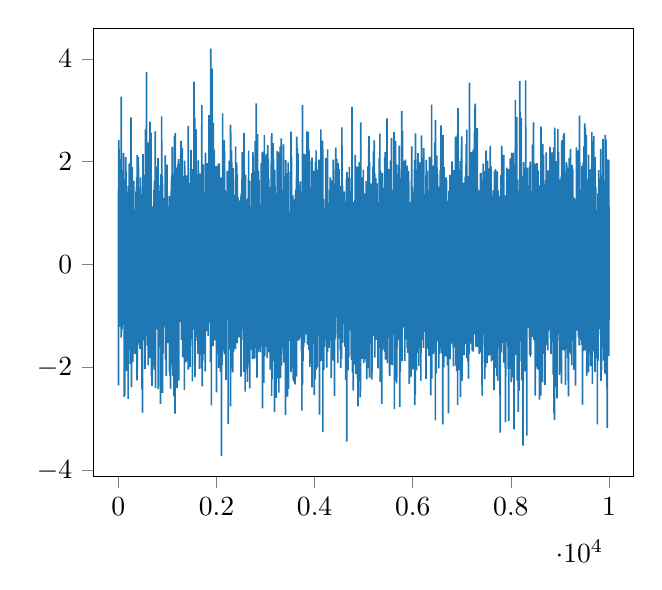 % This file was created by matplotlib2tikz v0.6.17.
\begin{tikzpicture}

\definecolor{color0}{rgb}{0.122,0.467,0.706}

\begin{axis}[
xmin=-499.95, xmax=10498.95,
ymin=-4.114, ymax=4.594,
tick align=outside,
tick pos=left,
x grid style={white!69.02!black},
y grid style={white!69.02!black}
]
\addplot [semithick, color0, forget plot]
table {%
0 -1.435
1 1.453
2 -2.343
3 1.182
4 -1.057
5 0.282
6 -0.464
7 1.521
8 -0.803
9 2.383
10 1.083
11 2.427
12 -0.179
13 -0.952
14 0.827
15 0.917
16 -0.18
17 0.64
18 0.771
19 -0.685
20 -0.086
21 -1.209
22 0.194
23 0.85
24 -0.008
25 1.659
26 1.188
27 0.174
28 0.78
29 0.462
30 1.772
31 2.049
32 0.07
33 0.071
34 0.949
35 -0.194
36 0.324
37 0.619
38 -0.73
39 -0.331
40 -0.802
41 -0.991
42 0.852
43 -0.514
44 -0.923
45 0.198
46 -0.026
47 -0.457
48 -1.057
49 -0.693
50 0.111
51 0.054
52 0.114
53 0.902
54 0.124
55 -0.186
56 -1.418
57 -0.877
58 -0.239
59 -0.546
60 3.267
61 -0.243
62 -1.377
63 1.118
64 1.016
65 0.51
66 0.098
67 0.431
68 0.199
69 -0.218
70 0.276
71 0.326
72 0.677
73 0.414
74 -1.246
75 0.096
76 -0.152
77 1.615
78 0.238
79 0.969
80 -0.988
81 0.194
82 0.343
83 1.83
84 -1.168
85 0.94
86 1.783
87 -0.029
88 -0.502
89 -1.036
90 0.106
91 0.492
92 -0.619
93 0.275
94 -0.316
95 1.294
96 -0.249
97 -0.086
98 0.109
99 0.988
100 1.085
101 -0.645
102 -0.35
103 0.496
104 2.122
105 2.173
106 0.776
107 -0.219
108 0.277
109 -0.578
110 -0.482
111 1.665
112 0.123
113 -0.837
114 -0.498
115 -0.141
116 0.023
117 0.413
118 0.669
119 1.318
120 -2.568
121 0.342
122 0.452
123 -1.521
124 0.572
125 -2.48
126 1.246
127 0.056
128 -0.461
129 -0.148
130 -0.023
131 -0.218
132 -0.306
133 -2.535
134 1.068
135 1.263
136 -1.094
137 1.173
138 -0.69
139 0.227
140 -0.762
141 -1.372
142 -0.085
143 0.01
144 -0.955
145 -0.184
146 0.45
147 -0.889
148 -0.059
149 2.092
150 0.11
151 0.523
152 -1.112
153 0.194
154 0.705
155 0.201
156 -0.511
157 -0.043
158 1.798
159 -0.198
160 0.727
161 -0.085
162 -2.068
163 -1.613
164 -0.788
165 0.782
166 0.354
167 -0.226
168 0.439
169 1.414
170 -0.179
171 -0.612
172 0.362
173 0.165
174 -1.359
175 -1.144
176 0.478
177 -0.142
178 0.923
179 0.058
180 -0.892
181 0.614
182 0.974
183 -0.427
184 0.091
185 0.078
186 -0.787
187 1.243
188 0.029
189 0.014
190 0.284
191 -0.209
192 1.013
193 -0.261
194 -0.073
195 -0.093
196 0.273
197 0.219
198 -2.604
199 1.445
200 0.676
201 -0.227
202 1.531
203 -0.378
204 -1.647
205 -0.96
206 -0.0
207 -0.082
208 0.109
209 0.408
210 -0.387
211 -0.99
212 1.35
213 0.335
214 -0.043
215 -0.544
216 -1.588
217 -0.914
218 -0.48
219 0.523
220 0.742
221 0.513
222 1.96
223 0.74
224 1.097
225 -0.007
226 0.857
227 -0.941
228 0.284
229 0.132
230 -0.956
231 -0.326
232 1.601
233 -0.755
234 0.211
235 0.365
236 -1.342
237 -0.848
238 -0.385
239 -1.157
240 -1.931
241 1.982
242 -1.264
243 1.004
244 0.07
245 1.198
246 0.47
247 -0.434
248 0.434
249 1.068
250 0.366
251 -0.921
252 -1.028
253 1.99
254 0.319
255 0.21
256 2.86
257 -1.42
258 0.721
259 0.634
260 -0.398
261 -0.404
262 0.171
263 -0.925
264 -0.773
265 -1.897
266 -0.184
267 1.237
268 0.221
269 -2.383
270 0.173
271 1.731
272 0.606
273 -0.609
274 1.634
275 0.021
276 -0.469
277 -0.409
278 0.866
279 -0.058
280 -0.961
281 -0.446
282 1.497
283 0.792
284 0.481
285 1.899
286 -1.017
287 0.934
288 0.537
289 -1.112
290 0.553
291 -0.066
292 1.245
293 0.141
294 -1.33
295 -0.363
296 -1.891
297 -0.68
298 1.057
299 -0.535
300 -0.195
301 0.055
302 -0.526
303 -1.492
304 -0.979
305 -0.16
306 0.573
307 -0.36
308 0.058
309 0.264
310 0.486
311 0.488
312 1.627
313 0.391
314 -1.71
315 -0.838
316 -1.247
317 -1.195
318 0.109
319 -0.333
320 -0.761
321 0.903
322 -0.895
323 0.069
324 -1.379
325 0.441
326 0.539
327 -1.112
328 -0.11
329 -0.266
330 -0.321
331 -0.276
332 0.787
333 1.065
334 -0.776
335 -0.45
336 0.76
337 0.703
338 -1.732
339 0.003
340 -0.688
341 -0.507
342 -0.445
343 0.915
344 -0.97
345 -1.337
346 -0.923
347 0.287
348 -0.689
349 0.461
350 -0.162
351 0.423
352 -0.25
353 0.383
354 -0.145
355 0.331
356 -0.866
357 0.782
358 0.136
359 1.422
360 -1.544
361 -0.423
362 -1.064
363 -0.29
364 0.179
365 -1.127
366 -0.5
367 0.495
368 1.505
369 0.05
370 0.828
371 -0.256
372 1.699
373 -0.979
374 -0.675
375 0.789
376 -0.901
377 -0.252
378 -2.246
379 0.396
380 0.337
381 -0.172
382 2.127
383 -2.085
384 1.442
385 -1.003
386 -2.097
387 -0.205
388 0.285
389 0.795
390 -0.338
391 -1.419
392 -0.696
393 0.724
394 0.11
395 1.298
396 -1.564
397 -0.873
398 0.109
399 0.076
400 0.256
401 -0.739
402 -0.784
403 -0.444
404 0.61
405 0.992
406 2.097
407 -0.08
408 -0.287
409 0.435
410 1.09
411 1.901
412 -0.426
413 0.354
414 -0.329
415 -1.0
416 -0.044
417 1.493
418 -0.12
419 -0.383
420 -0.083
421 0.278
422 -0.02
423 1.036
424 -1.523
425 -0.464
426 -0.041
427 1.165
428 -1.294
429 -0.16
430 0.184
431 0.445
432 -1.492
433 0.994
434 -1.306
435 -0.604
436 -0.349
437 0.455
438 -1.632
439 -1.031
440 -0.848
441 -0.643
442 -1.001
443 -1.163
444 -0.321
445 1.478
446 -0.5
447 0.125
448 -0.354
449 -1.255
450 0.18
451 0.568
452 0.171
453 1.699
454 -0.485
455 0.073
456 1.078
457 -0.485
458 -0.473
459 1.511
460 0.086
461 0.293
462 0.88
463 -0.241
464 -0.9
465 -0.021
466 -0.071
467 1.007
468 0.608
469 -1.56
470 1.37
471 -0.68
472 -0.576
473 -0.097
474 -1.16
475 -0.875
476 -1.87
477 -0.12
478 0.71
479 -2.415
480 -0.539
481 -1.393
482 0.61
483 -0.839
484 -0.374
485 0.235
486 0.36
487 -0.4
488 0.763
489 -0.221
490 0.984
491 -0.192
492 1.027
493 -2.872
494 0.504
495 -0.712
496 -0.785
497 -0.879
498 -1.063
499 -0.506
500 0.769
501 2.15
502 1.677
503 1.313
504 1.114
505 0.317
506 -0.036
507 -0.025
508 -1.467
509 0.373
510 -1.253
511 -0.12
512 -0.358
513 0.466
514 0.864
515 -0.712
516 0.186
517 1.592
518 -0.387
519 -0.053
520 -0.528
521 -0.192
522 -1.412
523 0.046
524 1.174
525 -1.133
526 0.174
527 -0.701
528 0.956
529 0.791
530 0.271
531 0.038
532 0.334
533 1.479
534 0.717
535 1.744
536 -1.265
537 0.337
538 1.228
539 0.229
540 -0.569
541 -2.022
542 -1.428
543 -0.134
544 -1.779
545 -0.109
546 -1.688
547 0.266
548 -1.67
549 0.546
550 2.629
551 0.415
552 1.378
553 2.056
554 0.665
555 -1.061
556 -0.062
557 -1.154
558 0.337
559 0.921
560 0.92
561 -0.392
562 0.721
563 -0.473
564 0.825
565 -0.05
566 -0.395
567 0.422
568 0.395
569 1.086
570 -0.107
571 -0.354
572 -0.877
573 3.748
574 -1.368
575 -0.448
576 -0.384
577 -0.176
578 0.004
579 -0.584
580 1.171
581 -0.129
582 -0.47
583 0.703
584 1.086
585 -0.382
586 -1.194
587 0.503
588 0.101
589 -0.322
590 1.098
591 0.363
592 0.537
593 0.576
594 -1.569
595 -0.402
596 -1.262
597 0.538
598 0.368
599 0.426
600 0.581
601 0.107
602 1.1
603 -0.878
604 -0.438
605 0.598
606 0.351
607 -1.954
608 0.278
609 2.374
610 -1.211
611 0.499
612 0.705
613 -0.94
614 1.66
615 -0.383
616 -0.583
617 0.762
618 0.222
619 -0.552
620 0.145
621 -0.568
622 0.394
623 -0.004
624 0.18
625 0.325
626 -0.878
627 0.286
628 0.555
629 -0.473
630 2.12
631 -0.705
632 -0.697
633 -1.087
634 -0.863
635 0.48
636 2.442
637 2.301
638 -0.359
639 -0.39
640 0.353
641 -0.472
642 -1.669
643 -1.814
644 2.779
645 0.499
646 0.6
647 0.099
648 0.167
649 0.615
650 -0.673
651 2.292
652 0.318
653 1.509
654 1.482
655 -1.328
656 0.537
657 -0.301
658 -0.188
659 -0.288
660 1.989
661 2.156
662 2.129
663 1.792
664 1.638
665 0.21
666 0.32
667 2.566
668 0.211
669 0.718
670 -0.991
671 1.056
672 0.207
673 0.17
674 0.733
675 -1.044
676 -2.16
677 -1.451
678 0.477
679 0.205
680 -1.906
681 -0.505
682 0.419
683 -0.38
684 -0.041
685 0.466
686 -2.353
687 -0.363
688 0.262
689 -0.345
690 -0.623
691 0.664
692 0.127
693 -0.453
694 0.137
695 0.275
696 0.142
697 0.342
698 0.145
699 0.588
700 -1.969
701 0.633
702 0.773
703 -0.234
704 -0.557
705 -0.175
706 -1.217
707 1.135
708 -0.366
709 -0.335
710 -1.008
711 -0.68
712 0.251
713 -1.01
714 0.106
715 -1.074
716 0.594
717 0.658
718 1.202
719 0.337
720 0.154
721 0.081
722 0.107
723 0.367
724 1.455
725 -0.234
726 -0.551
727 0.949
728 -1.011
729 -0.594
730 -1.755
731 0.501
732 -2.038
733 1.632
734 -0.055
735 0.234
736 -0.702
737 -0.459
738 1.227
739 1.221
740 0.032
741 0.492
742 -1.027
743 1.473
744 -0.451
745 0.645
746 -1.189
747 0.252
748 1.619
749 -0.721
750 -0.577
751 1.343
752 -0.012
753 2.589
754 0.461
755 1.652
756 0.798
757 1.759
758 -2.393
759 -0.284
760 0.508
761 -0.55
762 1.177
763 0.327
764 0.29
765 0.235
766 -0.355
767 0.413
768 0.032
769 -1.229
770 -0.475
771 -0.599
772 0.838
773 0.661
774 0.133
775 1.749
776 -0.283
777 0.121
778 0.207
779 -0.353
780 -0.049
781 0.351
782 -1.255
783 -0.159
784 -0.44
785 0.151
786 1.907
787 -1.029
788 1.49
789 0.273
790 0.561
791 -0.566
792 -1.005
793 -0.453
794 -0.481
795 0.802
796 -0.434
797 0.12
798 -0.591
799 0.559
800 -0.819
801 1.512
802 0.206
803 -0.388
804 0.313
805 0.071
806 2.073
807 1.512
808 2.037
809 0.018
810 0.022
811 -2.414
812 -1.409
813 1.872
814 1.497
815 -1.371
816 0.54
817 0.79
818 -0.894
819 -0.276
820 -0.209
821 1.178
822 -0.112
823 -0.597
824 0.714
825 1.548
826 -0.426
827 -1.337
828 0.602
829 -0.404
830 -0.288
831 -0.423
832 1.292
833 0.835
834 -0.784
835 -1.295
836 -1.301
837 -0.134
838 -1.598
839 0.883
840 0.427
841 -0.569
842 0.532
843 -1.507
844 -0.071
845 -1.579
846 0.349
847 0.865
848 0.831
849 1.432
850 1.112
851 -0.024
852 -0.657
853 1.076
854 -1.35
855 -0.341
856 -1.004
857 -0.101
858 0.201
859 -2.705
860 -1.472
861 -0.172
862 0.864
863 -0.242
864 0.517
865 0.022
866 0.691
867 -0.786
868 -2.02
869 1.753
870 -1.667
871 0.137
872 -0.558
873 -0.677
874 -1.534
875 -0.257
876 -0.378
877 -2.237
878 0.236
879 0.225
880 -0.369
881 0.103
882 2.882
883 1.134
884 1.116
885 0.717
886 2.4
887 -0.83
888 1.313
889 -1.618
890 -1.967
891 -0.127
892 -0.149
893 1.234
894 -0.079
895 0.778
896 1.727
897 -0.286
898 1.57
899 0.406
900 -2.489
901 -0.713
902 -0.215
903 -0.061
904 -0.174
905 0.52
906 -1.403
907 0.359
908 -0.218
909 -1.721
910 -1.153
911 -0.765
912 0.131
913 0.721
914 0.236
915 -0.986
916 -0.342
917 -0.144
918 -1.22
919 0.474
920 0.182
921 -0.324
922 0.246
923 -0.452
924 1.234
925 -0.507
926 -0.114
927 0.478
928 -0.98
929 1.297
930 0.003
931 -0.459
932 0.636
933 -0.22
934 -0.096
935 0.074
936 -0.891
937 -1.194
938 0.185
939 -0.816
940 0.934
941 0.351
942 0.515
943 0.861
944 0.18
945 0.384
946 -0.426
947 0.369
948 0.518
949 -0.584
950 0.018
951 0.543
952 -0.907
953 -0.38
954 2.126
955 1.14
956 -0.73
957 1.902
958 -0.647
959 -1.842
960 -1.13
961 -0.536
962 -0.339
963 -1.264
964 -0.728
965 0.174
966 1.78
967 -0.44
968 -0.197
969 0.672
970 0.635
971 0.579
972 -0.63
973 0.517
974 -1.844
975 0.629
976 -2.159
977 -0.009
978 -1.393
979 0.535
980 1.861
981 0.832
982 0.047
983 -1.101
984 -1.017
985 -0.655
986 -0.809
987 0.076
988 0.428
989 1.786
990 -0.544
991 0.29
992 0.843
993 1.945
994 0.274
995 1.311
996 1.314
997 1.258
998 -0.765
999 0.652
1000 -0.25
1001 -0.969
1002 0.35
1003 0.605
1004 0.866
1005 -0.618
1006 0.42
1007 -0.25
1008 1.129
1009 0.821
1010 0.342
1011 0.627
1012 -1.524
1013 -0.281
1014 -0.219
1015 -0.578
1016 0.281
1017 1.128
1018 -0.832
1019 -0.537
1020 -0.163
1021 0.891
1022 0.863
1023 -1.155
1024 -0.986
1025 -0.901
1026 0.373
1027 0.622
1028 -0.056
1029 0.456
1030 0.289
1031 -0.844
1032 -0.592
1033 1.041
1034 0.499
1035 -1.107
1036 -0.17
1037 0.391
1038 -0.095
1039 0.386
1040 1.333
1041 0.994
1042 -0.708
1043 -2.075
1044 -0.51
1045 -1.471
1046 -1.128
1047 0.438
1048 -0.02
1049 0.574
1050 -2.155
1051 0.818
1052 0.716
1053 1.0
1054 -0.692
1055 -0.782
1056 0.102
1057 1.339
1058 -1.311
1059 0.032
1060 1.026
1061 -1.004
1062 0.64
1063 0.464
1064 -2.41
1065 0.117
1066 -0.647
1067 0.602
1068 0.485
1069 -2.025
1070 -1.304
1071 -0.647
1072 -0.475
1073 -0.809
1074 -0.065
1075 -1.418
1076 1.438
1077 -1.762
1078 -1.253
1079 -1.668
1080 -0.643
1081 1.313
1082 0.541
1083 -0.144
1084 1.555
1085 1.733
1086 1.047
1087 1.111
1088 0.552
1089 -0.782
1090 0.486
1091 -0.499
1092 -0.612
1093 -0.976
1094 -0.55
1095 0.564
1096 1.201
1097 0.188
1098 -1.936
1099 2.29
1100 -0.196
1101 0.836
1102 0.088
1103 -1.45
1104 -1.867
1105 0.755
1106 1.201
1107 1.763
1108 0.765
1109 -0.889
1110 -0.053
1111 1.02
1112 0.933
1113 1.641
1114 -2.164
1115 0.056
1116 1.197
1117 -1.85
1118 1.353
1119 -1.437
1120 -0.167
1121 0.03
1122 0.724
1123 -0.82
1124 -1.817
1125 -0.127
1126 -2.011
1127 1.142
1128 -0.632
1129 -1.028
1130 -0.083
1131 -2.558
1132 -0.88
1133 1.143
1134 -0.344
1135 -1.597
1136 0.777
1137 1.184
1138 0.497
1139 0.175
1140 -0.179
1141 -1.068
1142 0.189
1143 2.505
1144 0.468
1145 -0.356
1146 1.952
1147 0.036
1148 0.189
1149 -1.047
1150 1.591
1151 -2.246
1152 0.248
1153 -0.632
1154 -2.892
1155 0.737
1156 -1.095
1157 1.123
1158 -0.34
1159 2.555
1160 1.585
1161 -0.58
1162 -0.949
1163 -1.194
1164 1.01
1165 -0.578
1166 -0.504
1167 -2.289
1168 0.258
1169 -1.689
1170 0.643
1171 -0.586
1172 -0.392
1173 0.334
1174 -0.922
1175 -1.898
1176 1.888
1177 -0.25
1178 -0.15
1179 -0.837
1180 -0.84
1181 0.996
1182 -0.392
1183 1.529
1184 0.048
1185 -0.327
1186 -0.164
1187 0.43
1188 -0.846
1189 -0.046
1190 -0.971
1191 -1.938
1192 -0.44
1193 1.382
1194 -2.395
1195 0.099
1196 1.217
1197 0.374
1198 -1.44
1199 -0.179
1200 0.578
1201 0.534
1202 0.047
1203 0.913
1204 0.365
1205 0.42
1206 0.54
1207 1.252
1208 1.248
1209 0.701
1210 -0.377
1211 -0.84
1212 0.028
1213 -1.348
1214 -0.17
1215 -0.495
1216 1.947
1217 -1.313
1218 -0.799
1219 1.56
1220 -0.616
1221 -0.242
1222 1.117
1223 0.45
1224 1.137
1225 -1.05
1226 2.049
1227 -1.81
1228 0.948
1229 0.358
1230 0.925
1231 0.385
1232 0.392
1233 -2.251
1234 -0.588
1235 -0.825
1236 0.876
1237 -0.751
1238 1.965
1239 1.059
1240 -0.116
1241 -1.109
1242 -0.57
1243 0.294
1244 0.636
1245 0.825
1246 -1.115
1247 0.566
1248 0.485
1249 0.413
1250 0.116
1251 -0.408
1252 1.48
1253 -0.248
1254 -0.259
1255 -0.938
1256 -0.194
1257 0.328
1258 1.799
1259 -1.027
1260 -0.978
1261 0.359
1262 0.488
1263 0.947
1264 1.336
1265 0.233
1266 0.252
1267 -0.324
1268 0.338
1269 0.002
1270 2.135
1271 -0.676
1272 -0.05
1273 1.063
1274 -0.812
1275 2.405
1276 0.112
1277 0.75
1278 2.317
1279 0.504
1280 -1.018
1281 -0.619
1282 0.771
1283 0.66
1284 1.421
1285 1.464
1286 1.627
1287 -1.459
1288 0.499
1289 -0.384
1290 1.239
1291 1.118
1292 1.828
1293 -0.343
1294 0.97
1295 -0.482
1296 1.479
1297 -0.348
1298 0.197
1299 -0.575
1300 -0.418
1301 -0.659
1302 0.289
1303 2.268
1304 -1.218
1305 1.59
1306 -0.38
1307 1.647
1308 -0.343
1309 0.614
1310 0.249
1311 -1.801
1312 0.415
1313 0.93
1314 -0.561
1315 1.54
1316 -0.499
1317 -0.608
1318 -1.535
1319 0.799
1320 0.623
1321 -0.075
1322 1.593
1323 -0.333
1324 -1.226
1325 -0.205
1326 -0.167
1327 -1.29
1328 -1.184
1329 -0.609
1330 1.035
1331 1.395
1332 -0.206
1333 1.34
1334 1.063
1335 -0.378
1336 0.529
1337 1.286
1338 1.721
1339 1.266
1340 0.279
1341 0.871
1342 -0.158
1343 0.664
1344 1.013
1345 -2.429
1346 -1.852
1347 1.567
1348 0.335
1349 -0.387
1350 0.527
1351 2.024
1352 1.265
1353 -0.363
1354 1.477
1355 0.073
1356 0.404
1357 -1.259
1358 -0.378
1359 0.602
1360 1.285
1361 -0.364
1362 0.293
1363 -0.59
1364 -0.411
1365 0.656
1366 0.736
1367 -1.392
1368 -1.099
1369 -1.9
1370 -0.865
1371 -0.967
1372 0.22
1373 1.598
1374 -0.23
1375 -1.209
1376 -0.643
1377 1.33
1378 0.329
1379 -0.235
1380 0.464
1381 0.322
1382 0.316
1383 0.901
1384 1.156
1385 3.018e-05
1386 1.736
1387 -1.27
1388 -0.555
1389 1.395
1390 -0.213
1391 -0.045
1392 1.046
1393 1.386
1394 -0.982
1395 -1.873
1396 0.923
1397 -0.692
1398 -0.019
1399 0.847
1400 -0.232
1401 -0.933
1402 -1.86
1403 0.045
1404 0.399
1405 -0.394
1406 0.331
1407 -0.751
1408 -0.511
1409 -0.173
1410 1.343
1411 0.598
1412 -0.866
1413 0.474
1414 -1.077
1415 -0.05
1416 -0.676
1417 -0.419
1418 -0.414
1419 0.72
1420 0.847
1421 -2.038
1422 0.996
1423 -0.493
1424 2.697
1425 1.288
1426 1.275
1427 0.458
1428 0.53
1429 -1.234
1430 -2.023
1431 -0.792
1432 0.935
1433 -0.072
1434 -1.112
1435 -0.11
1436 0.648
1437 -0.416
1438 -0.413
1439 -0.903
1440 0.025
1441 0.032
1442 0.191
1443 0.19
1444 1.039
1445 -0.344
1446 -1.228
1447 -1.254
1448 0.066
1449 -0.824
1450 0.118
1451 -0.927
1452 0.507
1453 0.737
1454 -1.713
1455 1.586
1456 -0.916
1457 0.179
1458 -0.43
1459 -0.038
1460 0.466
1461 -1.988
1462 -0.312
1463 0.965
1464 0.426
1465 0.557
1466 -0.105
1467 0.495
1468 -1.046
1469 -0.212
1470 -0.208
1471 -0.355
1472 0.814
1473 1.331
1474 1.877
1475 0.015
1476 -0.204
1477 -0.464
1478 0.577
1479 -0.879
1480 2.232
1481 -1.447
1482 0.75
1483 0.089
1484 -1.0
1485 0.977
1486 -0.361
1487 0.444
1488 -0.313
1489 0.672
1490 1.557
1491 0.523
1492 -0.462
1493 0.493
1494 -0.501
1495 0.326
1496 0.908
1497 0.318
1498 0.507
1499 0.555
1500 0.523
1501 1.273
1502 1.857
1503 1.308
1504 -1.581
1505 0.847
1506 -1.056
1507 0.257
1508 -0.463
1509 -2.267
1510 0.432
1511 0.753
1512 0.937
1513 -0.739
1514 -0.469
1515 1.369
1516 -0.466
1517 1.148
1518 0.283
1519 -1.081
1520 -0.15
1521 0.167
1522 0.311
1523 -0.083
1524 -0.531
1525 -1.259
1526 -1.127
1527 -0.573
1528 -0.605
1529 -0.136
1530 -1.191
1531 0.208
1532 0.222
1533 -1.172
1534 0.3
1535 1.425
1536 -0.224
1537 1.559
1538 1.055
1539 0.245
1540 -0.699
1541 3.557
1542 -0.635
1543 -0.923
1544 0.969
1545 -0.062
1546 0.997
1547 -0.75
1548 -1.245
1549 0.306
1550 1.03
1551 -0.782
1552 0.927
1553 -1.063
1554 -0.804
1555 1.139
1556 0.65
1557 -0.38
1558 -1.222
1559 2.854
1560 -0.372
1561 -2.183
1562 -0.222
1563 1.06
1564 -1.248
1565 -0.057
1566 1.026
1567 0.913
1568 1.484
1569 -1.108
1570 -0.123
1571 -0.034
1572 -0.388
1573 -1.458
1574 0.388
1575 0.539
1576 -0.652
1577 0.073
1578 -0.076
1579 -1.142
1580 -1.479
1581 -1.081
1582 -0.126
1583 -0.237
1584 1.195
1585 2.629
1586 -0.791
1587 -0.058
1588 0.993
1589 -1.399
1590 0.559
1591 -0.849
1592 0.124
1593 0.524
1594 -0.129
1595 0.408
1596 -0.098
1597 1.585
1598 -0.154
1599 -0.763
1600 -0.092
1601 0.375
1602 1.749
1603 -0.301
1604 -0.243
1605 0.531
1606 -0.987
1607 0.671
1608 -0.241
1609 1.264
1610 0.103
1611 -0.806
1612 1.142
1613 -0.334
1614 -0.67
1615 0.259
1616 -0.473
1617 1.378
1618 0.572
1619 -0.475
1620 0.96
1621 -0.383
1622 -0.386
1623 -1.733
1624 -0.387
1625 -0.159
1626 1.635
1627 0.874
1628 -1.665
1629 2.026
1630 1.596
1631 0.542
1632 0.445
1633 1.204
1634 0.543
1635 1.821
1636 1.384
1637 1.133
1638 0.796
1639 0.673
1640 -0.518
1641 -0.517
1642 -1.607
1643 -0.534
1644 0.193
1645 0.642
1646 1.264
1647 -0.516
1648 -0.117
1649 0.863
1650 0.077
1651 -0.303
1652 0.278
1653 -0.046
1654 -2.022
1655 0.861
1656 1.427
1657 -0.036
1658 1.772
1659 0.008
1660 -0.783
1661 -0.443
1662 0.232
1663 1.287
1664 0.838
1665 -1.292
1666 -0.414
1667 -1.015
1668 -0.561
1669 -0.215
1670 -0.714
1671 0.127
1672 0.3
1673 -0.222
1674 -0.059
1675 -0.539
1676 1.285
1677 0.554
1678 -0.959
1679 -1.055
1680 -0.093
1681 -0.317
1682 0.579
1683 0.291
1684 0.494
1685 0.79
1686 0.971
1687 0.504
1688 -0.474
1689 -1.757
1690 -0.725
1691 0.214
1692 -0.427
1693 0.329
1694 0.85
1695 -1.278
1696 0.057
1697 -1.422
1698 -0.998
1699 -2.01
1700 -1.412
1701 3.105
1702 -1.39
1703 1.062
1704 1.324
1705 0.763
1706 -1.605
1707 0.024
1708 0.454
1709 -0.347
1710 -2.365
1711 -0.114
1712 0.082
1713 -0.384
1714 1.527
1715 0.59
1716 0.57
1717 0.197
1718 -1.349
1719 -0.831
1720 -0.158
1721 -1.863
1722 1.124
1723 0.182
1724 -0.452
1725 0.912
1726 0.43
1727 0.612
1728 -0.907
1729 0.31
1730 1.95
1731 -0.581
1732 0.344
1733 -1.735
1734 -0.713
1735 -1.721
1736 0.089
1737 -0.4
1738 -1.169
1739 -0.348
1740 -0.014
1741 0.456
1742 -1.331
1743 0.053
1744 0.063
1745 1.341
1746 0.656
1747 -0.646
1748 -0.126
1749 0.592
1750 0.708
1751 -0.504
1752 -0.175
1753 0.705
1754 -0.135
1755 0.851
1756 0.418
1757 0.294
1758 0.169
1759 0.964
1760 -0.456
1761 0.624
1762 -0.465
1763 0.436
1764 -0.276
1765 0.368
1766 1.421
1767 -0.219
1768 -1.006
1769 -0.863
1770 1.2
1771 -2.073
1772 1.161
1773 -0.679
1774 0.292
1775 -0.347
1776 2.18
1777 0.429
1778 0.784
1779 -1.3
1780 0.104
1781 0.437
1782 0.148
1783 0.251
1784 1.681
1785 -1.149
1786 0.136
1787 -0.694
1788 1.181
1789 -0.113
1790 0.983
1791 -1.017
1792 -0.393
1793 0.112
1794 -0.391
1795 -0.888
1796 -0.613
1797 0.156
1798 -1.288
1799 0.714
1800 -0.923
1801 0.173
1802 0.769
1803 1.124
1804 -0.166
1805 0.009
1806 0.457
1807 -0.208
1808 -1.109
1809 -0.196
1810 -0.703
1811 1.654
1812 -0.7
1813 -1.263
1814 0.855
1815 1.973
1816 -1.063
1817 0.424
1818 -0.899
1819 -1.016
1820 0.144
1821 0.65
1822 -0.678
1823 -0.952
1824 0.035
1825 0.271
1826 0.984
1827 1.638
1828 1.752
1829 -0.58
1830 -1.381
1831 0.696
1832 1.953
1833 0.675
1834 0.629
1835 0.957
1836 0.507
1837 -0.481
1838 -0.52
1839 1.276
1840 0.005
1841 0.973
1842 1.836
1843 -0.096
1844 0.806
1845 2.908
1846 0.909
1847 0.877
1848 -0.953
1849 -0.249
1850 -0.446
1851 1.855
1852 0.141
1853 1.607
1854 -0.014
1855 0.12
1856 -0.655
1857 -0.805
1858 0.405
1859 -0.93
1860 1.293
1861 1.832
1862 1.768
1863 0.571
1864 -0.585
1865 0.442
1866 1.085
1867 -0.75
1868 -0.136
1869 0.074
1870 -1.142
1871 2.09
1872 0.05
1873 0.796
1874 -0.141
1875 0.114
1876 -1.289
1877 0.657
1878 -0.132
1879 -1.89
1880 -0.63
1881 -0.972
1882 0.128
1883 0.345
1884 4.199
1885 -0.325
1886 -0.31
1887 -1.579
1888 0.935
1889 -1.171
1890 -0.054
1891 0.871
1892 0.508
1893 -0.681
1894 -0.752
1895 1.897
1896 -2.732
1897 0.679
1898 -0.25
1899 0.282
1900 -0.816
1901 -0.942
1902 0.951
1903 0.105
1904 -0.343
1905 0.842
1906 -0.368
1907 -0.345
1908 3.807
1909 0.138
1910 -0.548
1911 -0.072
1912 -0.056
1913 1.72
1914 -0.629
1915 -0.436
1916 -1.344
1917 0.211
1918 0.523
1919 -0.171
1920 -0.463
1921 0.46
1922 1.594
1923 0.229
1924 -0.194
1925 -0.073
1926 -1.439
1927 -0.211
1928 1.172
1929 0.339
1930 1.107
1931 -1.581
1932 -0.856
1933 -1.163
1934 2.758
1935 0.584
1936 -0.969
1937 -1.068
1938 -0.237
1939 0.556
1940 1.53
1941 0.248
1942 -0.82
1943 -0.1
1944 1.693
1945 0.091
1946 -1.034
1947 1.489
1948 1.145
1949 -0.054
1950 -0.493
1951 -0.098
1952 1.575
1953 -0.336
1954 -1.287
1955 -0.449
1956 2.234
1957 -1.385
1958 0.071
1959 -0.796
1960 -1.335
1961 -0.091
1962 -1.468
1963 -0.059
1964 0.214
1965 0.445
1966 0.105
1967 0.403
1968 1.635
1969 -0.248
1970 1.243
1971 -0.176
1972 -0.034
1973 -0.478
1974 -0.167
1975 -1.04
1976 0.297
1977 0.549
1978 0.15
1979 -0.806
1980 1.029
1981 -0.448
1982 -1.229
1983 1.337
1984 -0.175
1985 -0.051
1986 0.084
1987 0.178
1988 0.801
1989 -0.055
1990 -0.249
1991 1.396
1992 -1.437
1993 -0.298
1994 0.697
1995 1.919
1996 0.303
1997 0.343
1998 -0.702
1999 -2.477
2000 -0.697
2001 -0.377
2002 1.395
2003 0.144
2004 -0.605
2005 -0.577
2006 -1.21
2007 -0.027
2008 1.464
2009 1.433
2010 0.235
2011 1.912
2012 -0.986
2013 0.205
2014 -0.364
2015 1.036
2016 -0.242
2017 -1.737
2018 -1.108
2019 1.621
2020 0.933
2021 0.315
2022 -0.415
2023 1.534
2024 -0.469
2025 0.488
2026 0.058
2027 0.377
2028 -0.194
2029 0.262
2030 0.812
2031 -1.068
2032 -0.77
2033 -0.464
2034 0.443
2035 -0.428
2036 -0.313
2037 0.703
2038 1.842
2039 -0.974
2040 0.372
2041 -0.107
2042 1.969
2043 0.564
2044 1.47
2045 -2.004
2046 1.209
2047 -0.344
2048 -1.155
2049 -0.286
2050 1.034
2051 0.968
2052 -0.523
2053 0.257
2054 -0.483
2055 0.24
2056 1.269
2057 0.716
2058 -0.18
2059 1.971
2060 -0.289
2061 -0.821
2062 0.71
2063 0.97
2064 -0.893
2065 -0.871
2066 1.255
2067 0.038
2068 -0.803
2069 -0.096
2070 -0.157
2071 -0.907
2072 -0.716
2073 -0.355
2074 0.151
2075 1.421
2076 1.312
2077 0.185
2078 -0.664
2079 -0.99
2080 -2.081
2081 0.244
2082 -1.367
2083 -0.259
2084 0.474
2085 0.583
2086 0.379
2087 -1.123
2088 -0.277
2089 0.612
2090 0.626
2091 0.846
2092 1.661
2093 -1.711
2094 0.642
2095 -0.509
2096 -1.634
2097 1.698
2098 0.047
2099 -0.386
2100 -0.743
2101 -3.718
2102 0.158
2103 -0.516
2104 -1.349
2105 0.66
2106 -1.38
2107 1.055
2108 -1.135
2109 1.039
2110 -1.285
2111 0.594
2112 -1.944
2113 0.929
2114 -1.717
2115 -0.556
2116 -0.088
2117 -0.606
2118 1.23
2119 -0.284
2120 0.649
2121 0.07
2122 -0.76
2123 0.09
2124 1.883
2125 2.939
2126 -0.758
2127 -0.667
2128 -0.177
2129 -0.311
2130 0.994
2131 0.59
2132 -0.665
2133 1.132
2134 1.495
2135 -1.474
2136 0.472
2137 0.28
2138 -0.682
2139 0.134
2140 1.347
2141 0.023
2142 -1.132
2143 -0.234
2144 1.42
2145 -0.695
2146 0.749
2147 -0.524
2148 -0.315
2149 -1.66
2150 -0.733
2151 -0.857
2152 -1.054
2153 1.593
2154 0.1
2155 -1.695
2156 0.243
2157 -0.71
2158 1.444
2159 0.596
2160 -1.741
2161 2.418
2162 1.732
2163 0.341
2164 -1.125
2165 -0.014
2166 0.554
2167 0.862
2168 -1.341
2169 0.43
2170 -0.255
2171 -1.395
2172 1.448
2173 0.651
2174 -0.51
2175 0.219
2176 0.742
2177 -0.201
2178 -0.924
2179 1.071
2180 0.495
2181 0.031
2182 0.865
2183 -0.879
2184 -0.929
2185 0.678
2186 -0.478
2187 0.671
2188 0.565
2189 -1.461
2190 0.955
2191 0.946
2192 -0.204
2193 -0.093
2194 0.026
2195 -2.236
2196 0.026
2197 -0.548
2198 -0.32
2199 0.072
2200 0.182
2201 1.422
2202 -0.163
2203 -0.109
2204 -0.779
2205 0.044
2206 -0.584
2207 -0.572
2208 0.22
2209 0.881
2210 -0.214
2211 -0.471
2212 -0.852
2213 -0.345
2214 0.576
2215 -0.094
2216 -0.312
2217 -0.615
2218 0.96
2219 1.025
2220 1.821
2221 -0.497
2222 0.397
2223 -1.074
2224 0.129
2225 -0.216
2226 -0.91
2227 -0.143
2228 -0.204
2229 0.966
2230 1.552
2231 0.678
2232 0.495
2233 -0.835
2234 -0.103
2235 0.209
2236 -0.092
2237 0.241
2238 -2.227
2239 -3.093
2240 0.142
2241 -0.885
2242 -0.485
2243 0.761
2244 -0.357
2245 0.008
2246 0.226
2247 0.113
2248 0.671
2249 0.076
2250 -0.703
2251 -0.217
2252 -0.258
2253 1.326
2254 1.296
2255 0.179
2256 1.49
2257 -0.352
2258 1.15
2259 -1.651
2260 0.05
2261 2.02
2262 -1.253
2263 -0.131
2264 1.012
2265 1.425
2266 1.037
2267 -1.462
2268 0.192
2269 0.246
2270 -0.947
2271 0.917
2272 0.654
2273 -0.997
2274 0.764
2275 -0.274
2276 -0.684
2277 -1.189
2278 0.9
2279 0.292
2280 0.672
2281 1.211
2282 -1.148
2283 -0.56
2284 -0.695
2285 1.36
2286 2.72
2287 -0.779
2288 -2.753
2289 -0.22
2290 -1.111
2291 2.566
2292 0.018
2293 0.183
2294 1.697
2295 -1.477
2296 0.136
2297 -0.132
2298 0.132
2299 -0.658
2300 -0.153
2301 -0.399
2302 -1.46
2303 -0.109
2304 -2.017
2305 -1.966
2306 0.639
2307 -0.494
2308 0.609
2309 2.221
2310 -0.442
2311 -0.264
2312 -1.981
2313 0.16
2314 0.737
2315 0.905
2316 -0.438
2317 -1.597
2318 -0.126
2319 -0.429
2320 -1.998
2321 -0.401
2322 -1.752
2323 0.942
2324 -0.437
2325 1.435
2326 -0.4
2327 1.267
2328 -0.36
2329 0.085
2330 -2.089
2331 1.594
2332 -0.487
2333 0.068
2334 -0.75
2335 0.025
2336 1.876
2337 -0.792
2338 1.112
2339 -0.083
2340 -1.138
2341 -0.34
2342 -0.625
2343 0.721
2344 -0.326
2345 -0.896
2346 -0.505
2347 0.134
2348 0.796
2349 -1.695
2350 0.225
2351 0.034
2352 -0.26
2353 -0.436
2354 -0.862
2355 -1.48
2356 0.151
2357 -0.05
2358 -1.3
2359 0.833
2360 1.035
2361 1.352
2362 0.313
2363 -0.992
2364 -0.192
2365 0.596
2366 -1.184
2367 -0.898
2368 -1.59
2369 -0.09
2370 -0.125
2371 -0.614
2372 -0.561
2373 0.33
2374 -1.414
2375 0.038
2376 -0.15
2377 -0.265
2378 0.583
2379 -0.422
2380 1.113
2381 0.744
2382 0.281
2383 0.387
2384 1.039
2385 -0.061
2386 -1.639
2387 -1.465
2388 1.675
2389 -0.263
2390 2.298
2391 0.046
2392 0.398
2393 1.252
2394 0.557
2395 0.832
2396 0.174
2397 0.792
2398 -0.5
2399 0.294
2400 0.623
2401 -0.268
2402 -0.733
2403 -1.12
2404 0.991
2405 -0.885
2406 -0.7
2407 1.989
2408 -0.09
2409 -0.203
2410 -0.175
2411 -0.463
2412 -0.484
2413 -0.177
2414 -1.431
2415 1.915
2416 -0.36
2417 0.202
2418 1.078
2419 -0.999
2420 -0.656
2421 -1.445
2422 -0.87
2423 -0.415
2424 -0.231
2425 -1.521
2426 1.749
2427 -0.846
2428 -0.985
2429 -1.427
2430 -1.074
2431 0.225
2432 0.5
2433 -0.414
2434 -0.275
2435 -0.027
2436 0.261
2437 0.644
2438 1.138
2439 1.307
2440 1.135
2441 -0.205
2442 -1.087
2443 0.144
2444 -0.506
2445 0.382
2446 -0.397
2447 0.097
2448 0.784
2449 0.167
2450 -0.312
2451 0.914
2452 -0.083
2453 -0.281
2454 1.214
2455 -0.007
2456 -0.014
2457 -0.604
2458 0.035
2459 -1.407
2460 0.039
2461 -1.078
2462 0.515
2463 1.25
2464 -1.073
2465 -0.19
2466 -0.328
2467 0.239
2468 -0.323
2469 -0.883
2470 -1.341
2471 0.185
2472 0.258
2473 -0.347
2474 -0.733
2475 -0.537
2476 -0.004
2477 -0.65
2478 0.926
2479 -0.359
2480 -0.394
2481 0.093
2482 0.859
2483 0.171
2484 0.51
2485 -0.216
2486 -0.565
2487 -0.393
2488 0.549
2489 -1.422
2490 0.394
2491 0.995
2492 1.07
2493 -1.0
2494 -1.195
2495 -0.726
2496 1.32
2497 0.402
2498 -2.174
2499 -0.784
2500 0.019
2501 -1.236
2502 0.415
2503 1.383
2504 0.21
2505 0.097
2506 0.694
2507 0.576
2508 -0.484
2509 1.194
2510 0.276
2511 -0.657
2512 0.291
2513 0.226
2514 -0.01
2515 -0.725
2516 -0.168
2517 0.24
2518 0.079
2519 -0.06
2520 -0.418
2521 1.46
2522 2.194
2523 -1.012
2524 0.455
2525 -0.496
2526 0.734
2527 0.128
2528 0.798
2529 0.551
2530 1.846
2531 0.647
2532 -0.291
2533 -0.899
2534 -0.157
2535 0.524
2536 -0.266
2537 -0.15
2538 -1.249
2539 0.399
2540 0.542
2541 1.425
2542 -0.64
2543 0.844
2544 -0.655
2545 -1.461
2546 -0.478
2547 -0.556
2548 -0.49
2549 0.93
2550 0.96
2551 1.058
2552 0.545
2553 1.041
2554 -2.08
2555 0.53
2556 1.253
2557 -1.067
2558 -0.991
2559 -0.107
2560 -0.554
2561 -0.68
2562 2.555
2563 -0.197
2564 0.531
2565 -0.096
2566 1.906
2567 -1.054
2568 0.415
2569 1.284
2570 -1.341
2571 0.713
2572 0.217
2573 1.426
2574 0.142
2575 -1.398
2576 0.742
2577 -0.844
2578 -0.264
2579 -0.34
2580 1.734
2581 0.591
2582 -0.241
2583 1.235
2584 -2.466
2585 -0.936
2586 -1.781
2587 -1.929
2588 -0.327
2589 0.336
2590 0.059
2591 0.402
2592 -1.361
2593 1.744
2594 -0.91
2595 0.848
2596 0.695
2597 0.033
2598 -1.535
2599 0.138
2600 1.101
2601 -1.051
2602 -1.484
2603 -0.628
2604 -1.58
2605 0.326
2606 0.629
2607 -1.323
2608 0.884
2609 0.312
2610 0.832
2611 -0.189
2612 -0.809
2613 0.091
2614 -0.757
2615 -1.068
2616 -2.022
2617 -0.746
2618 0.502
2619 -0.633
2620 0.414
2621 -0.625
2622 -0.906
2623 0.189
2624 0.439
2625 1.248
2626 -0.247
2627 -1.29
2628 -0.558
2629 -1.102
2630 -2.274
2631 0.468
2632 0.182
2633 -0.672
2634 1.29
2635 -0.807
2636 -0.135
2637 0.186
2638 0.026
2639 -0.751
2640 -0.887
2641 0.098
2642 0.678
2643 -0.468
2644 0.457
2645 0.267
2646 -1.733
2647 -1.928
2648 -1.752
2649 -1.242
2650 -0.35
2651 1.253
2652 -0.836
2653 0.006
2654 2.216
2655 0.047
2656 -0.226
2657 -0.561
2658 0.189
2659 -0.191
2660 -0.187
2661 0.323
2662 0.917
2663 -0.142
2664 -0.417
2665 -1.735
2666 -0.872
2667 -0.584
2668 -1.856
2669 0.972
2670 1.08
2671 -0.563
2672 -1.576
2673 -1.564
2674 -0.912
2675 -0.754
2676 -2.403
2677 0.049
2678 0.263
2679 1.635
2680 -0.432
2681 -1.764
2682 0.58
2683 -1.434
2684 0.062
2685 0.861
2686 -0.214
2687 0.886
2688 -0.058
2689 -0.652
2690 1.129
2691 0.245
2692 0.296
2693 -0.496
2694 0.67
2695 -0.512
2696 0.736
2697 -0.276
2698 -1.022
2699 -0.831
2700 1.017
2701 -0.616
2702 0.18
2703 -0.713
2704 -0.409
2705 0.31
2706 -0.466
2707 -1.121
2708 -0.508
2709 -0.802
2710 -0.449
2711 0.159
2712 -0.523
2713 -0.141
2714 0.605
2715 0.979
2716 0.056
2717 -0.443
2718 -1.647
2719 0.298
2720 -0.524
2721 0.363
2722 -0.898
2723 1.786
2724 0.775
2725 0.374
2726 1.465
2727 -0.311
2728 0.265
2729 -1.19
2730 -0.489
2731 0.269
2732 -0.067
2733 -0.254
2734 -0.381
2735 -1.835
2736 -1.433
2737 0.451
2738 1.026
2739 1.575
2740 0.269
2741 2.189
2742 0.675
2743 -1.138
2744 2.13
2745 0.124
2746 0.702
2747 -0.781
2748 0.158
2749 -0.869
2750 -1.026
2751 0.054
2752 0.219
2753 0.451
2754 -0.723
2755 -0.105
2756 0.534
2757 -0.078
2758 1.461
2759 -0.25
2760 -0.52
2761 1.812
2762 -1.366
2763 0.898
2764 0.286
2765 0.116
2766 -0.455
2767 1.215
2768 -1.062
2769 0.908
2770 -1.73
2771 -0.477
2772 0.193
2773 0.271
2774 1.013
2775 -1.824
2776 0.036
2777 0.625
2778 -1.812
2779 0.619
2780 0.005
2781 -0.727
2782 -0.327
2783 0.649
2784 0.363
2785 0.744
2786 0.45
2787 -0.468
2788 0.09
2789 0.407
2790 0.635
2791 2.399
2792 0.484
2793 1.399
2794 1.333
2795 -0.539
2796 -0.096
2797 -1.177
2798 0.058
2799 -1.15
2800 -0.507
2801 -1.305
2802 -1.024
2803 -0.847
2804 1.707
2805 -1.611
2806 0.06
2807 0.498
2808 0.21
2809 -0.5
2810 3.136
2811 0.483
2812 -0.252
2813 0.575
2814 0.833
2815 1.127
2816 -1.098
2817 0.788
2818 0.187
2819 0.056
2820 -1.023
2821 0.096
2822 -0.481
2823 0.784
2824 -1.428
2825 -2.191
2826 -0.577
2827 -0.382
2828 -0.727
2829 0.462
2830 0.368
2831 0.095
2832 -0.484
2833 0.649
2834 2.536
2835 -0.951
2836 1.329
2837 -0.732
2838 -1.242
2839 -0.004
2840 0.465
2841 0.563
2842 -1.292
2843 -0.291
2844 -1.414
2845 -0.961
2846 0.76
2847 -1.7
2848 -0.913
2849 0.277
2850 0.336
2851 -0.751
2852 -0.84
2853 0.879
2854 0.814
2855 0.123
2856 1.615
2857 1.821
2858 1.712
2859 0.258
2860 1.281
2861 0.468
2862 1.24
2863 0.134
2864 0.516
2865 0.464
2866 1.642
2867 -0.526
2868 0.182
2869 -0.634
2870 -1.059
2871 -1.435
2872 0.631
2873 -0.817
2874 -0.602
2875 1.178
2876 0.37
2877 0.503
2878 -0.01
2879 -0.833
2880 -0.281
2881 -1.03
2882 0.414
2883 -1.616
2884 0.804
2885 -0.342
2886 -1.016
2887 -1.639
2888 -1.482
2889 0.055
2890 -0.029
2891 -1.696
2892 -0.032
2893 -0.75
2894 -0.005
2895 -0.596
2896 0.651
2897 0.581
2898 -0.255
2899 0.848
2900 -1.204
2901 0.364
2902 -0.171
2903 0.439
2904 -0.872
2905 1.025
2906 -0.869
2907 -0.82
2908 0.416
2909 0.188
2910 -0.106
2911 1.974
2912 0.011
2913 -0.768
2914 0.89
2915 -1.296
2916 1.19
2917 0.767
2918 0.713
2919 0.285
2920 1.914
2921 -0.873
2922 -0.842
2923 0.725
2924 1.899
2925 -1.579
2926 0.324
2927 -0.957
2928 -0.845
2929 -0.03
2930 -0.0
2931 0.979
2932 -0.225
2933 2.184
2934 0.663
2935 0.078
2936 0.783
2937 1.032
2938 -2.791
2939 -1.072
2940 -0.407
2941 -0.0
2942 1.212
2943 0.907
2944 -0.796
2945 0.144
2946 0.665
2947 0.67
2948 -0.653
2949 -0.809
2950 0.629
2951 0.578
2952 1.105
2953 2.041
2954 -0.64
2955 -1.198
2956 -1.646
2957 2.198
2958 -1.166
2959 -0.153
2960 -0.958
2961 -0.666
2962 -0.663
2963 -1.833
2964 0.199
2965 -2.293
2966 -1.082
2967 0.82
2968 0.5
2969 -1.628
2970 1.19
2971 -0.232
2972 -1.306
2973 1.499
2974 -0.016
2975 2.518
2976 -0.343
2977 0.38
2978 0.447
2979 -0.13
2980 -0.904
2981 -0.477
2982 1.104
2983 -1.772
2984 -1.03
2985 -1.204
2986 -0.92
2987 1.142
2988 -0.651
2989 0.259
2990 1.136
2991 -0.277
2992 0.022
2993 0.454
2994 -0.668
2995 -0.573
2996 0.679
2997 0.338
2998 -0.185
2999 -0.662
3000 -0.246
3001 -0.317
3002 -0.531
3003 -1.098
3004 2.105
3005 -0.533
3006 0.13
3007 0.554
3008 -0.322
3009 0.371
3010 -1.308
3011 0.035
3012 0.061
3013 -0.541
3014 -0.57
3015 -1.11
3016 2.148
3017 -0.777
3018 0.206
3019 0.644
3020 -1.593
3021 0.117
3022 0.816
3023 -0.124
3024 0.121
3025 0.54
3026 -0.31
3027 -0.293
3028 -0.281
3029 1.351
3030 0.514
3031 -0.198
3032 -1.81
3033 -0.617
3034 -0.871
3035 0.823
3036 1.42
3037 -1.348
3038 -0.737
3039 0.532
3040 -0.984
3041 0.1
3042 0.345
3043 0.034
3044 0.985
3045 2.323
3046 0.62
3047 1.122
3048 0.95
3049 -0.912
3050 0.962
3051 0.785
3052 0.517
3053 -0.581
3054 -1.396
3055 -0.757
3056 2.062
3057 -0.858
3058 -0.632
3059 0.547
3060 -0.445
3061 0.285
3062 1.335
3063 0.379
3064 0.396
3065 -0.336
3066 -0.271
3067 -1.703
3068 1.669
3069 0.54
3070 0.989
3071 -0.898
3072 0.743
3073 -0.349
3074 0.07
3075 1.223
3076 -1.044
3077 0.591
3078 -0.789
3079 -0.597
3080 -1.014
3081 0.397
3082 -0.212
3083 0.332
3084 1.068
3085 -0.375
3086 1.063
3087 -0.845
3088 0.249
3089 0.479
3090 -0.232
3091 0.001
3092 -0.462
3093 -0.542
3094 -0.606
3095 -2.038
3096 -1.023
3097 -1.47
3098 -1.094
3099 1.508
3100 1.349
3101 0.227
3102 -0.149
3103 1.163
3104 0.586
3105 -0.016
3106 -0.117
3107 1.0
3108 0.577
3109 -0.039
3110 -0.703
3111 0.075
3112 0.623
3113 0.901
3114 -1.074
3115 -0.108
3116 -0.033
3117 1.542
3118 2.505
3119 0.188
3120 0.843
3121 -0.506
3122 -0.561
3123 -2.545
3124 0.679
3125 0.977
3126 1.895
3127 1.553
3128 -0.205
3129 2.563
3130 -2.226
3131 0.722
3132 -0.173
3133 -0.134
3134 1.171
3135 -0.964
3136 0.528
3137 1.347
3138 2.079
3139 -0.176
3140 -1.873
3141 0.56
3142 0.687
3143 -1.261
3144 -0.261
3145 -1.145
3146 -0.94
3147 -0.673
3148 -0.611
3149 -0.397
3150 -0.067
3151 2.363
3152 -0.541
3153 0.594
3154 1.272
3155 -0.528
3156 0.271
3157 0.203
3158 0.607
3159 0.189
3160 0.884
3161 -0.09
3162 -1.242
3163 2.052
3164 -0.187
3165 0.093
3166 0.519
3167 0.818
3168 -0.078
3169 -0.816
3170 0.336
3171 0.417
3172 0.221
3173 -0.666
3174 -1.139
3175 -0.533
3176 0.729
3177 0.533
3178 0.676
3179 0.009
3180 -0.045
3181 -1.24
3182 0.202
3183 -2.861
3184 1.547
3185 0.857
3186 0.543
3187 1.043
3188 1.843
3189 -0.449
3190 -0.571
3191 1.523
3192 0.948
3193 -1.093
3194 -1.341
3195 1.479
3196 0.021
3197 -0.397
3198 -0.867
3199 0.18
3200 -0.926
3201 -0.302
3202 -0.021
3203 0.192
3204 -1.001
3205 -0.515
3206 -0.442
3207 -1.033
3208 -0.585
3209 -0.186
3210 0.042
3211 -0.488
3212 -0.241
3213 -0.256
3214 1.193
3215 -2.586
3216 0.019
3217 0.652
3218 0.312
3219 -0.402
3220 0.787
3221 -1.272
3222 0.105
3223 0.3
3224 0.529
3225 0.3
3226 0.631
3227 -1.519
3228 -0.176
3229 1.392
3230 -0.824
3231 -0.711
3232 -1.154
3233 0.036
3234 -1.342
3235 -0.021
3236 0.17
3237 -0.059
3238 2.206
3239 0.188
3240 -0.615
3241 0.182
3242 0.09
3243 0.292
3244 -1.769
3245 0.252
3246 0.195
3247 -2.21
3248 0.366
3249 0.94
3250 1.052
3251 0.087
3252 0.518
3253 1.334
3254 -0.749
3255 0.161
3256 -0.278
3257 -0.877
3258 0.537
3259 2.0
3260 -0.771
3261 1.371
3262 1.008
3263 -0.054
3264 0.299
3265 1.344
3266 -1.734
3267 0.116
3268 -0.354
3269 -1.675
3270 -0.026
3271 -2.485
3272 0.361
3273 0.568
3274 -1.41
3275 -0.118
3276 -0.423
3277 2.181
3278 -1.007
3279 -0.454
3280 1.408
3281 1.309
3282 -0.875
3283 -1.166
3284 0.168
3285 1.124
3286 -0.405
3287 -0.281
3288 0.072
3289 1.774
3290 -0.891
3291 -2.061
3292 -0.93
3293 0.811
3294 -1.033
3295 0.525
3296 0.04
3297 -0.152
3298 -0.942
3299 0.723
3300 2.298
3301 0.021
3302 -0.116
3303 -2.204
3304 0.52
3305 -1.586
3306 -0.37
3307 -1.225
3308 1.637
3309 -1.065
3310 -0.429
3311 0.502
3312 1.48
3313 0.201
3314 -1.035
3315 0.905
3316 0.69
3317 -0.321
3318 2.453
3319 0.952
3320 -0.96
3321 0.656
3322 1.43
3323 0.019
3324 -0.243
3325 0.042
3326 -0.329
3327 -0.178
3328 -1.956
3329 -0.273
3330 -0.574
3331 -0.444
3332 -0.54
3333 -1.732
3334 -0.011
3335 0.053
3336 0.004
3337 -1.114
3338 0.128
3339 0.371
3340 -0.957
3341 0.909
3342 0.262
3343 1.457
3344 -1.524
3345 -1.212
3346 0.795
3347 0.401
3348 0.272
3349 1.082
3350 0.995
3351 -0.051
3352 0.152
3353 -0.309
3354 -0.694
3355 1.28
3356 1.008
3357 0.428
3358 0.352
3359 0.612
3360 0.214
3361 -1.297
3362 0.778
3363 0.41
3364 1.043
3365 -0.478
3366 2.337
3367 0.292
3368 0.109
3369 0.671
3370 -0.922
3371 -0.437
3372 -1.559
3373 -1.903
3374 0.862
3375 -0.624
3376 0.951
3377 -0.268
3378 0.885
3379 -0.815
3380 1.332
3381 0.659
3382 0.143
3383 -0.164
3384 0.515
3385 0.741
3386 -0.869
3387 1.713
3388 1.686
3389 -0.608
3390 0.006
3391 -1.001
3392 0.704
3393 -0.484
3394 -0.119
3395 0.655
3396 0.349
3397 0.4
3398 -1.24
3399 1.471
3400 0.546
3401 0.465
3402 0.883
3403 -0.882
3404 -0.51
3405 -1.665
3406 -0.387
3407 -2.918
3408 -0.159
3409 0.193
3410 2.035
3411 1.158
3412 -0.349
3413 1.922
3414 -1.197
3415 -0.441
3416 0.791
3417 -1.248
3418 1.453
3419 0.512
3420 0.276
3421 -0.951
3422 -1.491
3423 0.691
3424 -0.702
3425 0.029
3426 1.414
3427 -0.659
3428 -0.18
3429 -0.502
3430 -1.341
3431 -0.163
3432 0.232
3433 0.024
3434 -1.704
3435 0.248
3436 -0.503
3437 1.78
3438 -0.972
3439 0.81
3440 0.963
3441 -0.033
3442 1.683
3443 0.647
3444 0.041
3445 0.644
3446 1.703
3447 -2.562
3448 -0.426
3449 -0.104
3450 -0.989
3451 -0.604
3452 -2.394
3453 1.137
3454 0.12
3455 -0.289
3456 -1.924
3457 1.43
3458 -1.381
3459 1.986
3460 -1.772
3461 -1.985
3462 -0.612
3463 -1.928
3464 0.785
3465 -0.33
3466 -0.701
3467 0.144
3468 0.824
3469 -2.409
3470 0.866
3471 -0.708
3472 0.814
3473 0.56
3474 -0.679
3475 -0.733
3476 -0.673
3477 -0.779
3478 -0.308
3479 1.033
3480 -1.277
3481 0.599
3482 0.849
3483 0.272
3484 0.767
3485 -0.895
3486 0.225
3487 -0.451
3488 -0.161
3489 -0.127
3490 0.832
3491 -1.283
3492 -0.249
3493 0.194
3494 -0.538
3495 1.035
3496 0.277
3497 -0.202
3498 -0.073
3499 -0.016
3500 -1.481
3501 1.21
3502 1.812
3503 -1.218
3504 1.376
3505 -0.276
3506 0.202
3507 1.334
3508 -0.148
3509 -0.539
3510 0.052
3511 -0.911
3512 0.657
3513 -0.106
3514 -1.177
3515 -1.131
3516 1.073
3517 -2.088
3518 2.586
3519 -0.123
3520 0.193
3521 0.139
3522 -0.977
3523 0.385
3524 1.917
3525 0.18
3526 0.016
3527 2.101
3528 0.348
3529 -0.758
3530 -0.23
3531 1.63
3532 0.278
3533 0.65
3534 0.564
3535 0.275
3536 -1.89
3537 0.505
3538 0.884
3539 -0.596
3540 -0.105
3541 0.715
3542 -0.694
3543 0.512
3544 0.884
3545 0.183
3546 0.488
3547 -0.659
3548 -2.008
3549 -0.14
3550 1.22
3551 -0.52
3552 -0.384
3553 -0.117
3554 1.347
3555 -0.235
3556 -0.402
3557 -0.943
3558 -1.055
3559 -0.324
3560 0.554
3561 0.151
3562 0.715
3563 -2.23
3564 -0.491
3565 -0.781
3566 -1.226
3567 -1.014
3568 0.178
3569 0.601
3570 -0.186
3571 -0.795
3572 -0.117
3573 -1.265
3574 0.893
3575 0.03
3576 -2.272
3577 -0.253
3578 1.115
3579 -2.168
3580 -0.206
3581 1.27
3582 -0.309
3583 -1.452
3584 0.951
3585 0.005
3586 -1.259
3587 -1.322
3588 0.527
3589 0.601
3590 0.459
3591 -0.401
3592 0.703
3593 -0.461
3594 -0.576
3595 1.054
3596 -1.026
3597 -1.755
3598 0.739
3599 -0.208
3600 -2.325
3601 0.118
3602 -0.18
3603 0.728
3604 0.234
3605 -1.507
3606 1.213
3607 0.749
3608 -0.36
3609 0.348
3610 0.433
3611 1.373
3612 0.295
3613 0.907
3614 0.735
3615 0.402
3616 0.514
3617 1.465
3618 0.432
3619 0.081
3620 0.385
3621 0.041
3622 0.04
3623 -0.884
3624 -0.781
3625 0.563
3626 -0.306
3627 0.21
3628 -0.428
3629 1.698
3630 -0.103
3631 -0.279
3632 0.518
3633 -2.174
3634 0.565
3635 -0.339
3636 0.466
3637 2.486
3638 1.36
3639 1.511
3640 -0.284
3641 -0.699
3642 -0.279
3643 0.425
3644 1.782
3645 -0.084
3646 2.266
3647 -0.419
3648 -0.479
3649 0.48
3650 0.062
3651 1.652
3652 0.28
3653 -1.336
3654 -1.149
3655 0.028
3656 1.897
3657 1.71
3658 0.555
3659 -0.031
3660 -0.808
3661 0.296
3662 1.806
3663 0.511
3664 2.156
3665 -0.6
3666 0.119
3667 -0.178
3668 1.207
3669 -0.034
3670 1.544
3671 -1.474
3672 1.19
3673 0.802
3674 -0.958
3675 -0.485
3676 0.072
3677 -1.027
3678 0.67
3679 -0.479
3680 -0.121
3681 -0.352
3682 -1.453
3683 -0.729
3684 0.148
3685 0.948
3686 0.761
3687 -0.001
3688 -0.44
3689 -0.023
3690 -0.182
3691 0.289
3692 -0.092
3693 0.322
3694 0.11
3695 0.371
3696 0.247
3697 -0.736
3698 0.869
3699 0.561
3700 -0.158
3701 1.062
3702 -0.523
3703 0.768
3704 -1.224
3705 0.117
3706 0.443
3707 1.618
3708 -0.017
3709 0.397
3710 -1.255
3711 0.213
3712 -1.417
3713 0.668
3714 0.403
3715 -0.852
3716 -0.021
3717 1.191
3718 0.278
3719 1.263
3720 -0.237
3721 -0.005
3722 -0.665
3723 -0.012
3724 0.725
3725 0.036
3726 0.0
3727 -0.233
3728 -0.675
3729 0.531
3730 -1.265
3731 -0.437
3732 -0.271
3733 -1.675
3734 0.563
3735 0.826
3736 0.44
3737 -0.223
3738 0.445
3739 -1.23
3740 -2.836
3741 0.474
3742 -1.135
3743 -0.05
3744 -0.7
3745 1.05
3746 -1.427
3747 -0.359
3748 0.283
3749 1.419
3750 -0.696
3751 -0.294
3752 -2.33
3753 3.102
3754 -1.528
3755 0.822
3756 1.324
3757 -0.008
3758 -1.011
3759 1.147
3760 1.222
3761 0.947
3762 -1.133
3763 0.04
3764 0.714
3765 -1.865
3766 0.652
3767 1.392
3768 -0.723
3769 0.903
3770 0.738
3771 -0.38
3772 -0.013
3773 -0.869
3774 -1.604
3775 0.202
3776 0.331
3777 2.156
3778 1.618
3779 0.953
3780 0.752
3781 -0.034
3782 0.237
3783 -0.106
3784 0.246
3785 -0.371
3786 0.346
3787 0.521
3788 -1.167
3789 0.401
3790 1.485
3791 -0.379
3792 0.458
3793 0.217
3794 1.099
3795 -1.517
3796 0.039
3797 0.871
3798 0.039
3799 0.839
3800 0.909
3801 0.203
3802 0.355
3803 -0.957
3804 -0.254
3805 -1.238
3806 -1.192
3807 0.673
3808 0.941
3809 0.894
3810 -0.083
3811 0.38
3812 0.205
3813 1.363
3814 1.646
3815 0.852
3816 1.135
3817 1.345
3818 2.146
3819 -0.886
3820 1.071
3821 1.905
3822 1.041
3823 0.072
3824 0.126
3825 0.411
3826 -0.572
3827 -0.471
3828 -0.557
3829 -0.331
3830 -1.352
3831 0.661
3832 1.466
3833 -0.639
3834 1.244
3835 -0.769
3836 -0.255
3837 0.576
3838 -0.193
3839 -0.777
3840 0.417
3841 -0.557
3842 -0.839
3843 2.511
3844 2.436
3845 -1.29
3846 2.592
3847 0.095
3848 0.054
3849 -1.356
3850 -0.732
3851 2.48
3852 -0.545
3853 0.959
3854 -1.554
3855 0.35
3856 -0.166
3857 -0.054
3858 -0.2
3859 0.009
3860 -0.019
3861 0.046
3862 1.223
3863 2.216
3864 -0.078
3865 -0.624
3866 0.125
3867 0.021
3868 -0.523
3869 1.164
3870 1.482
3871 -0.295
3872 2.578
3873 0.082
3874 1.371
3875 0.568
3876 -0.158
3877 -0.453
3878 0.912
3879 1.463
3880 -0.27
3881 -0.603
3882 2.234
3883 0.532
3884 -1.343
3885 -1.656
3886 -0.237
3887 -0.359
3888 2.212
3889 -0.812
3890 -0.4
3891 -1.114
3892 -0.775
3893 -0.251
3894 -0.578
3895 0.02
3896 -0.66
3897 -0.052
3898 0.595
3899 -0.717
3900 1.186
3901 1.508
3902 0.623
3903 -1.983
3904 -0.323
3905 -1.107
3906 -0.169
3907 0.595
3908 0.805
3909 -0.526
3910 -0.691
3911 0.027
3912 -1.912
3913 0.751
3914 0.146
3915 -1.843
3916 -0.077
3917 -0.122
3918 -0.477
3919 1.245
3920 -1.84
3921 -0.35
3922 0.477
3923 -1.041
3924 0.001
3925 0.386
3926 -0.451
3927 1.241
3928 -0.92
3929 2.021
3930 1.375
3931 -0.723
3932 -0.092
3933 -0.241
3934 1.618
3935 0.09
3936 -0.112
3937 -0.528
3938 0.538
3939 0.59
3940 -0.44
3941 0.695
3942 1.326
3943 -0.139
3944 -0.614
3945 -0.578
3946 2.08
3947 -2.38
3948 0.066
3949 1.728
3950 -0.373
3951 0.35
3952 -0.549
3953 -0.781
3954 1.556
3955 -0.941
3956 0.342
3957 -0.751
3958 0.507
3959 -0.489
3960 0.868
3961 -0.483
3962 1.319
3963 -0.083
3964 -0.406
3965 1.801
3966 0.524
3967 0.709
3968 -1.53
3969 -1.172
3970 1.279
3971 0.925
3972 -0.381
3973 0.844
3974 -0.941
3975 -0.36
3976 -0.161
3977 1.638
3978 0.732
3979 1.089
3980 1.08
3981 1.133
3982 1.766
3983 1.826
3984 1.819
3985 0.645
3986 0.573
3987 0.96
3988 -0.984
3989 1.794
3990 -0.847
3991 0.468
3992 -2.529
3993 -0.006
3994 0.528
3995 0.32
3996 -0.485
3997 -1.329
3998 -0.81
3999 0.357
4000 -0.606
4001 0.674
4002 -0.518
4003 0.256
4004 -0.136
4005 0.511
4006 -0.413
4007 -2.225
4008 -1.009
4009 -0.563
4010 -1.426
4011 0.336
4012 0.859
4013 0.674
4014 0.054
4015 2.002
4016 -0.78
4017 -1.282
4018 -0.27
4019 1.582
4020 -0.95
4021 -2.002
4022 0.981
4023 1.427
4024 -1.11
4025 0.187
4026 -0.623
4027 -1.037
4028 0.176
4029 -1.827
4030 -0.034
4031 2.222
4032 -0.389
4033 1.083
4034 0.181
4035 -2.035
4036 2.04
4037 -0.39
4038 -1.129
4039 -1.78
4040 1.611
4041 0.691
4042 0.859
4043 0.998
4044 1.008
4045 0.816
4046 -1.559
4047 0.661
4048 0.578
4049 -1.187
4050 0.192
4051 1.846
4052 -1.39
4053 -1.046
4054 0.634
4055 -1.995
4056 1.181
4057 0.715
4058 0.95
4059 -1.388
4060 0.148
4061 -0.696
4062 0.986
4063 -0.08
4064 -0.417
4065 1.181
4066 -0.706
4067 -0.298
4068 0.006
4069 -0.075
4070 -0.328
4071 0.181
4072 -0.358
4073 0.817
4074 -0.178
4075 -1.159
4076 -0.819
4077 -0.272
4078 0.871
4079 0.514
4080 -0.953
4081 -1.121
4082 -1.018
4083 1.015
4084 -0.753
4085 0.066
4086 -0.894
4087 1.445
4088 -0.087
4089 1.474
4090 2.041
4091 0.209
4092 0.294
4093 -0.072
4094 -0.999
4095 1.092
4096 0.075
4097 0.95
4098 1.771
4099 -0.038
4100 -2.909
4101 -0.752
4102 0.283
4103 0.456
4104 1.278
4105 0.145
4106 0.376
4107 0.681
4108 -0.588
4109 0.314
4110 0.719
4111 0.366
4112 0.156
4113 -0.537
4114 1.719
4115 0.264
4116 0.276
4117 0.228
4118 -0.364
4119 1.16
4120 -0.576
4121 1.213
4122 -0.4
4123 -0.191
4124 -0.178
4125 -0.547
4126 -0.378
4127 0.912
4128 2.631
4129 0.917
4130 -0.856
4131 -0.937
4132 0.244
4133 -0.143
4134 1.26
4135 -1.871
4136 -0.364
4137 0.041
4138 0.894
4139 -0.907
4140 0.869
4141 -1.492
4142 -1.498
4143 -0.857
4144 -0.313
4145 -0.793
4146 0.702
4147 1.149
4148 0.001
4149 0.178
4150 0.131
4151 -0.034
4152 -0.42
4153 -0.921
4154 0.823
4155 1.862
4156 1.061
4157 -0.662
4158 0.986
4159 0.434
4160 0.555
4161 1.069
4162 2.412
4163 -0.531
4164 -1.18
4165 2.239
4166 -0.514
4167 0.713
4168 -3.252
4169 -0.386
4170 0.748
4171 -1.346
4172 1.119
4173 0.503
4174 -0.119
4175 0.863
4176 -1.118
4177 0.601
4178 0.031
4179 -2.025
4180 -1.34
4181 -0.007
4182 1.274
4183 0.758
4184 -0.391
4185 -2.049
4186 0.918
4187 -1.074
4188 0.578
4189 0.18
4190 -0.861
4191 0.554
4192 0.368
4193 -0.412
4194 -1.177
4195 -0.892
4196 -0.358
4197 -1.362
4198 0.716
4199 -0.729
4200 -0.393
4201 -1.593
4202 0.994
4203 -0.955
4204 0.02
4205 -1.206
4206 -1.068
4207 1.089
4208 0.441
4209 -1.24
4210 0.085
4211 -0.116
4212 0.891
4213 -0.888
4214 0.46
4215 -0.601
4216 -0.346
4217 -1.435
4218 -0.985
4219 -0.566
4220 -0.334
4221 -0.774
4222 0.757
4223 -0.222
4224 0.219
4225 0.541
4226 -0.53
4227 2.071
4228 0.677
4229 1.354
4230 1.218
4231 0.509
4232 0.843
4233 1.305
4234 0.704
4235 -1.208
4236 0.134
4237 -0.737
4238 -0.904
4239 0.132
4240 -0.018
4241 -1.464
4242 -0.769
4243 1.697
4244 -0.778
4245 -0.982
4246 -1.998
4247 0.637
4248 -0.016
4249 -0.935
4250 0.316
4251 0.012
4252 -1.272
4253 -0.015
4254 0.837
4255 1.219
4256 0.223
4257 -0.562
4258 0.038
4259 -1.676
4260 -0.633
4261 -1.697
4262 -0.049
4263 -0.623
4264 2.243
4265 -0.806
4266 0.549
4267 0.106
4268 -0.604
4269 -1.138
4270 -0.587
4271 -0.356
4272 -1.38
4273 0.648
4274 0.976
4275 -0.021
4276 -0.272
4277 -0.403
4278 0.062
4279 0.327
4280 0.306
4281 0.989
4282 1.131
4283 0.155
4284 0.463
4285 0.401
4286 0.23
4287 -0.382
4288 0.972
4289 -0.737
4290 -1.28
4291 -0.351
4292 -1.192
4293 1.182
4294 -0.516
4295 -1.616
4296 -1.078
4297 -0.718
4298 -1.038
4299 -0.564
4300 0.667
4301 -0.164
4302 1.204
4303 -1.07
4304 -0.867
4305 0.778
4306 -1.479
4307 -1.158
4308 1.459
4309 1.376
4310 -0.024
4311 0.657
4312 -1.009
4313 0.968
4314 -1.08
4315 -0.057
4316 0.108
4317 0.851
4318 0.186
4319 1.695
4320 0.402
4321 -0.404
4322 0.692
4323 -0.85
4324 1.0
4325 0.357
4326 -0.588
4327 -1.357
4328 0.558
4329 0.53
4330 -0.085
4331 0.388
4332 -0.356
4333 -0.114
4334 -0.918
4335 -0.193
4336 1.065
4337 0.937
4338 -2.202
4339 -1.283
4340 0.905
4341 0.581
4342 0.183
4343 -1.15
4344 -0.933
4345 -1.534
4346 0.672
4347 0.399
4348 -0.1
4349 -0.692
4350 -0.077
4351 0.148
4352 -0.476
4353 -1.6
4354 -0.609
4355 0.63
4356 1.637
4357 -0.02
4358 1.421
4359 -1.31
4360 -0.077
4361 0.608
4362 0.892
4363 -0.023
4364 -1.078
4365 0.61
4366 -0.997
4367 -0.525
4368 0.517
4369 -1.661
4370 -0.167
4371 0.917
4372 0.107
4373 1.361
4374 -1.857
4375 -0.928
4376 -0.897
4377 1.335
4378 0.32
4379 -0.305
4380 -0.156
4381 2.044
4382 1.363
4383 -0.561
4384 -0.859
4385 1.841
4386 -0.859
4387 -1.679
4388 1.29
4389 1.538
4390 -0.277
4391 1.246
4392 1.314
4393 1.032
4394 -1.169
4395 1.226
4396 0.957
4397 -0.52
4398 0.809
4399 0.565
4400 -0.95
4401 -1.865
4402 1.581
4403 0.324
4404 -2.546
4405 -1.127
4406 0.06
4407 0.485
4408 -2.232
4409 -0.25
4410 0.998
4411 -0.307
4412 -0.269
4413 -0.897
4414 -1.345
4415 0.45
4416 -0.712
4417 0.032
4418 -0.765
4419 0.955
4420 -1.431
4421 -0.122
4422 -0.673
4423 0.597
4424 -0.493
4425 0.715
4426 -0.163
4427 1.013
4428 1.705
4429 1.395
4430 0.426
4431 2.277
4432 1.671
4433 0.559
4434 0.476
4435 -0.143
4436 0.385
4437 -0.029
4438 -0.147
4439 1.921
4440 -0.732
4441 0.924
4442 -0.617
4443 0.168
4444 0.643
4445 -0.087
4446 -0.214
4447 -0.972
4448 -0.281
4449 -0.612
4450 -0.362
4451 1.994
4452 2.062
4453 -0.279
4454 1.66
4455 0.785
4456 1.222
4457 -0.998
4458 -0.142
4459 -1.021
4460 0.134
4461 0.025
4462 -0.398
4463 0.904
4464 -0.268
4465 -1.239
4466 1.011
4467 -1.357
4468 0.111
4469 -1.492
4470 -0.356
4471 -1.684
4472 0.82
4473 -1.908
4474 0.302
4475 0.268
4476 -0.781
4477 -0.101
4478 1.975
4479 -0.961
4480 0.415
4481 0.151
4482 -0.267
4483 -0.678
4484 1.351
4485 -0.515
4486 0.556
4487 -1.43
4488 -1.131
4489 1.555
4490 0.111
4491 0.507
4492 -0.006
4493 0.043
4494 1.193
4495 -0.975
4496 0.821
4497 1.859
4498 0.021
4499 1.074
4500 -0.407
4501 -0.743
4502 -0.16
4503 -0.656
4504 -0.06
4505 1.652
4506 0.743
4507 -0.629
4508 -0.164
4509 0.077
4510 -0.834
4511 0.097
4512 0.5
4513 0.56
4514 0.262
4515 -1.084
4516 0.392
4517 -0.677
4518 1.091
4519 -1.644
4520 -0.188
4521 1.533
4522 0.354
4523 0.502
4524 -0.018
4525 -0.307
4526 -1.677
4527 0.35
4528 1.105
4529 -0.326
4530 -1.348
4531 -2.002
4532 -0.136
4533 -0.24
4534 -0.489
4535 -0.319
4536 0.799
4537 -0.276
4538 0.152
4539 -0.538
4540 -0.392
4541 0.343
4542 -0.091
4543 0.425
4544 0.371
4545 -0.463
4546 -0.954
4547 0.484
4548 1.022
4549 0.15
4550 -1.828
4551 -1.512
4552 -0.404
4553 0.111
4554 0.451
4555 1.023
4556 2.667
4557 0.412
4558 0.898
4559 -1.002
4560 1.558
4561 1.101
4562 -1.325
4563 -0.732
4564 -0.277
4565 1.323
4566 0.845
4567 -1.337
4568 -0.595
4569 1.533
4570 1.026
4571 0.869
4572 -1.513
4573 1.031
4574 -0.256
4575 0.145
4576 -1.223
4577 -0.856
4578 -0.715
4579 -0.471
4580 -0.143
4581 0.423
4582 1.261
4583 -0.94
4584 1.069
4585 -0.384
4586 0.218
4587 0.428
4588 1.188
4589 0.114
4590 -0.275
4591 1.426
4592 0.13
4593 -1.147
4594 0.023
4595 1.078
4596 0.431
4597 -0.638
4598 1.309
4599 0.786
4600 -0.047
4601 1.423
4602 -0.472
4603 -0.99
4604 1.405
4605 0.786
4606 0.774
4607 1.052
4608 -0.368
4609 1.22
4610 0.633
4611 -0.11
4612 -0.874
4613 0.095
4614 0.312
4615 -0.198
4616 -1.02
4617 0.879
4618 1.054
4619 -1.255
4620 -1.591
4621 -0.917
4622 -0.981
4623 0.821
4624 -1.241
4625 -0.993
4626 0.161
4627 -1.153
4628 -1.507
4629 -0.161
4630 0.392
4631 0.963
4632 -2.238
4633 0.812
4634 -0.947
4635 -2.034
4636 -1.196
4637 0.098
4638 -0.033
4639 0.155
4640 -1.521
4641 -1.318
4642 -0.957
4643 -0.296
4644 0.236
4645 -1.265
4646 -0.009
4647 0.024
4648 1.669
4649 -0.997
4650 1.139
4651 -0.21
4652 -0.373
4653 -0.919
4654 -3.436
4655 -1.12
4656 1.676
4657 0.728
4658 0.388
4659 1.8
4660 0.797
4661 0.06
4662 1.602
4663 -0.022
4664 -1.875
4665 1.287
4666 0.18
4667 -0.376
4668 0.684
4669 -1.444
4670 -0.072
4671 0.673
4672 -1.018
4673 -1.005
4674 0.471
4675 -0.311
4676 1.693
4677 -0.242
4678 -1.113
4679 -2.054
4680 1.03
4681 0.712
4682 1.465
4683 -0.917
4684 0.402
4685 -0.19
4686 0.532
4687 1.666
4688 0.749
4689 -0.555
4690 0.901
4691 0.453
4692 0.09
4693 -1.206
4694 -1.092
4695 -1.135
4696 0.825
4697 1.297
4698 -1.793
4699 1.154
4700 -0.516
4701 -0.359
4702 -0.649
4703 0.567
4704 0.188
4705 0.138
4706 0.892
4707 -1.228
4708 1.9
4709 0.709
4710 -0.401
4711 -0.521
4712 1.566
4713 -0.961
4714 -0.245
4715 1.681
4716 0.457
4717 0.39
4718 -0.62
4719 1.285
4720 -1.277
4721 -0.272
4722 -1.02
4723 -0.477
4724 -0.226
4725 -0.124
4726 0.586
4727 0.05
4728 0.814
4729 -0.523
4730 0.464
4731 -0.633
4732 -0.55
4733 0.393
4734 -0.143
4735 -0.952
4736 -0.297
4737 -1.164
4738 -0.019
4739 -0.28
4740 0.782
4741 1.434
4742 0.116
4743 -0.27
4744 -0.292
4745 1.149
4746 -1.342
4747 -1.747
4748 -0.67
4749 -1.85
4750 -1.644
4751 1.114
4752 -1.365
4753 -0.825
4754 -1.007
4755 0.74
4756 1.064
4757 -1.243
4758 -0.734
4759 -0.217
4760 -1.489
4761 0.879
4762 -0.286
4763 3.064
4764 2.212
4765 0.498
4766 -0.833
4767 -0.267
4768 0.523
4769 1.126
4770 0.795
4771 0.852
4772 -0.65
4773 -2.093
4774 1.221
4775 0.8
4776 -0.543
4777 1.108
4778 -0.549
4779 0.667
4780 0.622
4781 0.068
4782 -0.438
4783 -0.61
4784 -1.643
4785 0.824
4786 -0.135
4787 -0.98
4788 -2.44
4789 -1.473
4790 1.02
4791 0.236
4792 -0.112
4793 0.198
4794 -0.473
4795 -0.181
4796 1.119
4797 0.74
4798 1.133
4799 -0.904
4800 -1.687
4801 -0.448
4802 -0.509
4803 0.368
4804 -1.184
4805 0.019
4806 0.081
4807 -0.004
4808 -0.812
4809 -0.067
4810 -0.554
4811 -0.643
4812 -0.265
4813 1.213
4814 1.217
4815 -1.316
4816 -0.452
4817 -1.267
4818 -0.135
4819 0.643
4820 -1.933
4821 -0.612
4822 0.849
4823 0.155
4824 -0.54
4825 -0.283
4826 0.848
4827 2.133
4828 0.03
4829 -1.15
4830 1.08
4831 0.361
4832 1.646
4833 -1.012
4834 -1.938
4835 -0.901
4836 0.155
4837 -0.873
4838 -0.36
4839 -0.939
4840 -2.119
4841 1.664
4842 0.616
4843 0.015
4844 0.85
4845 1.247
4846 -0.25
4847 -0.203
4848 -1.342
4849 -0.015
4850 1.661
4851 -0.441
4852 1.078
4853 -0.393
4854 1.788
4855 1.012
4856 -0.04
4857 -0.476
4858 -0.652
4859 -0.665
4860 0.739
4861 -0.366
4862 -0.121
4863 1.337
4864 0.128
4865 -1.942
4866 -1.121
4867 1.908
4868 1.464
4869 -0.478
4870 -0.541
4871 0.506
4872 1.867
4873 -1.482
4874 -2.198
4875 0.079
4876 -0.888
4877 -0.922
4878 -0.041
4879 -0.827
4880 -0.304
4881 0.244
4882 1.323
4883 0.282
4884 -2.749
4885 -2.466
4886 0.4
4887 -0.243
4888 -2.254
4889 -0.71
4890 0.75
4891 -0.679
4892 0.89
4893 -0.14
4894 -0.235
4895 0.076
4896 -0.819
4897 -1.861
4898 0.454
4899 -0.736
4900 -0.943
4901 0.67
4902 1.318
4903 0.093
4904 1.235
4905 -0.386
4906 -0.962
4907 1.977
4908 0.57
4909 -1.535
4910 -0.183
4911 0.303
4912 0.236
4913 0.621
4914 1.993
4915 0.358
4916 -1.475
4917 -0.33
4918 -0.115
4919 0.99
4920 0.93
4921 1.099
4922 0.068
4923 -1.119
4924 1.132
4925 0.403
4926 -0.3
4927 -0.245
4928 -1.231
4929 0.93
4930 -2.578
4931 -0.495
4932 1.102
4933 0.102
4934 -2.435
4935 -0.426
4936 0.433
4937 -0.474
4938 0.998
4939 -1.066
4940 2.763
4941 0.2
4942 1.847
4943 0.148
4944 0.573
4945 0.053
4946 -0.309
4947 -0.007
4948 -0.805
4949 1.522
4950 -0.038
4951 -0.523
4952 -0.951
4953 1.134
4954 -0.693
4955 1.39
4956 0.406
4957 -0.069
4958 1.589
4959 0.511
4960 1.581
4961 -0.08
4962 0.345
4963 1.695
4964 0.882
4965 0.812
4966 -0.977
4967 1.049
4968 -0.112
4969 0.007
4970 0.511
4971 0.38
4972 0.411
4973 -0.456
4974 -1.829
4975 0.139
4976 1.657
4977 -0.26
4978 -0.962
4979 1.584
4980 0.407
4981 -0.312
4982 0.816
4983 0.229
4984 -0.727
4985 -0.436
4986 -0.396
4987 -0.112
4988 0.72
4989 -0.426
4990 -0.177
4991 0.4
4992 0.092
4993 1.16
4994 1.847
4995 -0.047
4996 -0.457
4997 -1.654
4998 -0.307
4999 -0.653
5000 -1.905
5001 -0.301
5002 -0.479
5003 0.774
5004 -0.005
5005 1.286
5006 -0.618
5007 -0.303
5008 -1.313
5009 -0.791
5010 -1.177
5011 1.339
5012 0.256
5013 0.324
5014 1.281
5015 0.168
5016 -0.701
5017 0.233
5018 0.012
5019 -0.229
5020 -0.37
5021 -0.488
5022 -0.074
5023 1.258
5024 -0.31
5025 -1.115
5026 0.127
5027 -1.829
5028 1.388
5029 0.27
5030 -0.831
5031 -0.286
5032 -0.81
5033 -0.86
5034 1.144
5035 -0.771
5036 -0.554
5037 0.269
5038 0.667
5039 -1.146
5040 0.226
5041 0.963
5042 0.441
5043 0.381
5044 -0.413
5045 -0.077
5046 -0.405
5047 0.372
5048 -0.862
5049 1.47
5050 1.624
5051 -1.883
5052 1.18
5053 -0.187
5054 -0.303
5055 -0.043
5056 -0.82
5057 0.678
5058 0.111
5059 -0.383
5060 1.32
5061 -2.224
5062 -1.53
5063 -1.006
5064 0.502
5065 -0.452
5066 -1.286
5067 0.595
5068 -0.269
5069 0.159
5070 0.895
5071 0.342
5072 1.025
5073 0.288
5074 0.616
5075 0.28
5076 0.558
5077 0.567
5078 0.186
5079 -0.573
5080 -1.327
5081 -0.692
5082 1.051
5083 -0.8
5084 0.929
5085 0.898
5086 -1.403
5087 0.296
5088 -2.006
5089 1.909
5090 0.421
5091 0.552
5092 -0.992
5093 -0.265
5094 0.867
5095 0.455
5096 0.54
5097 -0.286
5098 -0.186
5099 -0.197
5100 0.419
5101 -0.445
5102 -0.462
5103 2.264
5104 -1.427
5105 1.375
5106 -0.057
5107 0.845
5108 -0.981
5109 2.502
5110 0.811
5111 0.263
5112 1.451
5113 0.327
5114 -1.063
5115 0.065
5116 0.439
5117 1.518
5118 -2.191
5119 -1.016
5120 0.205
5121 1.994
5122 0.251
5123 0.121
5124 -0.469
5125 0.655
5126 1.281
5127 0.147
5128 -0.896
5129 0.069
5130 0.059
5131 -0.426
5132 -1.302
5133 -1.055
5134 -0.361
5135 0.073
5136 0.257
5137 -1.368
5138 0.686
5139 0.181
5140 -0.026
5141 -1.091
5142 0.375
5143 -1.102
5144 0.325
5145 -0.886
5146 1.579
5147 -0.133
5148 -0.468
5149 0.342
5150 -0.329
5151 -1.533
5152 0.678
5153 -0.741
5154 1.222
5155 1.104
5156 0.895
5157 1.528
5158 0.716
5159 -0.679
5160 0.593
5161 -0.603
5162 -0.212
5163 1.385
5164 1.573
5165 -2.231
5166 -0.419
5167 0.404
5168 0.779
5169 -0.432
5170 -1.055
5171 -2.084
5172 0.606
5173 0.083
5174 0.245
5175 1.26
5176 0.953
5177 0.046
5178 1.1
5179 -0.292
5180 -0.2
5181 -0.235
5182 0.608
5183 0.274
5184 0.813
5185 -0.113
5186 -0.345
5187 1.9
5188 -0.207
5189 -0.106
5190 1.085
5191 -0.531
5192 0.625
5193 0.162
5194 -0.988
5195 -0.515
5196 0.381
5197 2.201
5198 0.696
5199 1.61
5200 0.78
5201 0.63
5202 -1.003
5203 -1.343
5204 -0.595
5205 -1.25
5206 0.815
5207 -0.619
5208 1.412
5209 1.008
5210 -1.382
5211 0.234
5212 0.652
5213 -1.313
5214 0.91
5215 -0.84
5216 2.416
5217 -0.775
5218 -0.844
5219 0.197
5220 0.102
5221 -0.174
5222 -0.338
5223 0.977
5224 0.413
5225 1.772
5226 -1.722
5227 -1.804
5228 0.072
5229 -0.405
5230 0.035
5231 0.0
5232 -1.179
5233 0.778
5234 1.619
5235 -1.143
5236 -0.508
5237 0.822
5238 0.509
5239 0.073
5240 0.606
5241 -0.203
5242 -0.134
5243 -0.651
5244 -0.303
5245 0.383
5246 0.151
5247 0.101
5248 -1.333
5249 1.683
5250 0.827
5251 1.151
5252 -1.457
5253 -1.062
5254 0.485
5255 0.222
5256 0.113
5257 -1.442
5258 -0.756
5259 -1.045
5260 -0.062
5261 -0.044
5262 0.56
5263 -0.042
5264 -1.21
5265 0.293
5266 0.944
5267 0.681
5268 -1.134
5269 0.224
5270 1.578
5271 0.272
5272 0.547
5273 -0.66
5274 0.033
5275 0.33
5276 -1.34
5277 0.21
5278 -1.351
5279 -0.217
5280 -0.632
5281 0.707
5282 -0.787
5283 0.516
5284 -0.401
5285 0.504
5286 -0.555
5287 0.614
5288 -0.597
5289 -0.827
5290 -0.091
5291 0.995
5292 -2.012
5293 0.161
5294 0.24
5295 0.927
5296 0.642
5297 0.756
5298 0.851
5299 -1.166
5300 0.293
5301 0.968
5302 -0.402
5303 1.166
5304 -0.64
5305 0.341
5306 0.85
5307 0.224
5308 1.216
5309 -1.293
5310 0.088
5311 -0.138
5312 0.844
5313 -1.612
5314 1.842
5315 2.075
5316 0.694
5317 0.098
5318 1.796
5319 -0.005
5320 -0.815
5321 1.267
5322 0.352
5323 -0.717
5324 1.816
5325 1.31
5326 0.352
5327 -0.478
5328 -1.611
5329 -0.595
5330 2.548
5331 -0.628
5332 0.645
5333 0.457
5334 0.143
5335 1.154
5336 0.372
5337 -0.46
5338 -2.273
5339 1.481
5340 -0.432
5341 1.831
5342 0.244
5343 0.971
5344 -0.353
5345 0.09
5346 0.166
5347 0.037
5348 -1.499
5349 1.149
5350 -1.351
5351 0.307
5352 0.742
5353 -0.235
5354 0.022
5355 -0.219
5356 -0.376
5357 0.548
5358 1.152
5359 0.344
5360 -0.388
5361 -0.152
5362 0.821
5363 -0.731
5364 -1.106
5365 0.976
5366 0.243
5367 -2.702
5368 0.493
5369 0.671
5370 1.082
5371 1.066
5372 0.332
5373 0.85
5374 0.862
5375 -1.073
5376 0.077
5377 1.404
5378 1.778
5379 -1.548
5380 0.193
5381 -0.337
5382 -0.682
5383 0.576
5384 -0.58
5385 1.079
5386 1.071
5387 -1.662
5388 -1.063
5389 -0.074
5390 1.149
5391 0.451
5392 0.411
5393 1.396
5394 -0.449
5395 -0.427
5396 0.637
5397 0.265
5398 -1.233
5399 -0.112
5400 0.934
5401 -0.185
5402 0.116
5403 0.566
5404 -1.085
5405 -0.551
5406 0.482
5407 -1.615
5408 0.101
5409 -0.207
5410 -0.101
5411 0.712
5412 -0.582
5413 -1.23
5414 0.601
5415 -0.994
5416 0.809
5417 -0.884
5418 -0.919
5419 1.497
5420 0.3
5421 0.239
5422 0.415
5423 -0.379
5424 -0.142
5425 -0.75
5426 0.553
5427 -1.148
5428 0.269
5429 2.085
5430 -0.583
5431 1.298
5432 1.243
5433 0.099
5434 -1.686
5435 -0.644
5436 2.194
5437 0.499
5438 -0.058
5439 -1.024
5440 0.907
5441 -1.647
5442 -0.011
5443 0.132
5444 0.052
5445 -1.845
5446 -0.266
5447 -1.231
5448 0.568
5449 1.462
5450 0.648
5451 1.137
5452 0.681
5453 -0.277
5454 -1.097
5455 1.572
5456 0.727
5457 -1.315
5458 0.435
5459 -1.098
5460 0.224
5461 0.237
5462 0.225
5463 0.741
5464 0.418
5465 -0.158
5466 0.557
5467 1.151
5468 -0.608
5469 0.215
5470 -0.089
5471 0.855
5472 -0.802
5473 -1.286
5474 -0.76
5475 -1.561
5476 2.845
5477 1.237
5478 0.267
5479 0.872
5480 -0.265
5481 1.347
5482 -1.913
5483 -0.725
5484 -1.424
5485 0.707
5486 -1.221
5487 0.582
5488 -0.733
5489 -1.246
5490 0.415
5491 1.162
5492 0.008
5493 -0.442
5494 0.542
5495 -1.259
5496 -0.638
5497 -0.422
5498 -0.72
5499 0.399
5500 0.407
5501 -0.112
5502 0.95
5503 0.576
5504 1.857
5505 1.653
5506 0.34
5507 -0.301
5508 0.011
5509 0.201
5510 -0.161
5511 0.158
5512 -0.416
5513 0.612
5514 -1.082
5515 -1.171
5516 0.892
5517 0.114
5518 0.503
5519 1.505
5520 0.204
5521 -1.254
5522 -0.094
5523 -0.539
5524 -2.117
5525 0.643
5526 0.899
5527 0.599
5528 -0.829
5529 0.341
5530 -2.16
5531 -0.183
5532 1.421
5533 0.339
5534 -0.058
5535 1.501
5536 -0.175
5537 0.756
5538 -0.047
5539 -0.543
5540 0.446
5541 0.242
5542 -1.939
5543 -0.157
5544 0.96
5545 -1.121
5546 2.024
5547 -0.481
5548 -0.825
5549 0.167
5550 0.138
5551 -0.614
5552 0.675
5553 1.391
5554 0.348
5555 -0.745
5556 0.522
5557 -0.31
5558 0.569
5559 -1.393
5560 0.827
5561 0.636
5562 -0.263
5563 -0.596
5564 0.387
5565 -0.731
5566 -0.739
5567 0.196
5568 2.459
5569 0.8
5570 -0.765
5571 0.781
5572 -0.264
5573 0.392
5574 1.41
5575 -0.68
5576 1.452
5577 -0.836
5578 -0.924
5579 0.253
5580 1.082
5581 -1.95
5582 -0.026
5583 -0.742
5584 0.039
5585 -0.608
5586 -0.425
5587 0.658
5588 0.179
5589 0.704
5590 -0.775
5591 -0.077
5592 -0.363
5593 -0.127
5594 -0.568
5595 0.008
5596 0.672
5597 0.014
5598 1.019
5599 0.894
5600 -0.641
5601 0.006
5602 -1.026
5603 -0.805
5604 0.087
5605 0.101
5606 -1.09
5607 0.291
5608 0.914
5609 0.005
5610 -0.408
5611 1.411
5612 0.101
5613 -0.328
5614 -0.365
5615 -1.358
5616 0.502
5617 0.302
5618 2.583
5619 -0.525
5620 1.782
5621 -0.511
5622 -0.04
5623 -0.967
5624 0.495
5625 -2.802
5626 -0.607
5627 1.512
5628 0.133
5629 -0.044
5630 -0.021
5631 -2.085
5632 0.152
5633 1.554
5634 1.214
5635 -0.315
5636 2.333
5637 -0.449
5638 -1.432
5639 -0.961
5640 -0.126
5641 0.327
5642 0.679
5643 -0.086
5644 -1.263
5645 -1.46
5646 -1.072
5647 -2.256
5648 0.031
5649 2.406
5650 0.92
5651 -0.127
5652 0.47
5653 1.027
5654 -1.164
5655 -0.6
5656 0.866
5657 0.855
5658 -1.395
5659 1.959
5660 0.87
5661 0.58
5662 -0.788
5663 0.688
5664 0.53
5665 0.114
5666 -1.085
5667 -0.744
5668 1.58
5669 0.633
5670 0.615
5671 1.764
5672 -2.305
5673 0.133
5674 -0.299
5675 -0.463
5676 -1.245
5677 0.288
5678 0.379
5679 -0.454
5680 0.51
5681 -0.726
5682 -1.602
5683 -0.292
5684 -1.3
5685 -0.203
5686 -0.128
5687 0.305
5688 0.792
5689 0.303
5690 0.867
5691 -1.25
5692 1.233
5693 -0.887
5694 -1.32
5695 0.877
5696 0.212
5697 0.472
5698 0.15
5699 1.064
5700 -1.026
5701 0.384
5702 0.383
5703 0.512
5704 -0.274
5705 1.94
5706 0.401
5707 0.314
5708 -0.742
5709 0.429
5710 -1.062
5711 -1.1
5712 0.665
5713 0.105
5714 0.983
5715 -0.008
5716 -1.459
5717 1.753
5718 0.112
5719 1.267
5720 0.139
5721 0.758
5722 -1.089
5723 2.315
5724 0.65
5725 0.669
5726 0.288
5727 0.252
5728 -0.5
5729 -0.285
5730 0.483
5731 -0.735
5732 -1.097
5733 1.855
5734 -2.762
5735 -1.739
5736 -0.256
5737 1.682
5738 0.066
5739 -0.371
5740 -0.967
5741 0.545
5742 -0.292
5743 0.674
5744 -0.382
5745 0.918
5746 -0.337
5747 0.602
5748 -2.085
5749 -1.499
5750 -0.082
5751 -1.917
5752 0.753
5753 0.998
5754 0.867
5755 -0.502
5756 1.445
5757 0.104
5758 -0.627
5759 -0.891
5760 0.346
5761 0.091
5762 1.5
5763 0.015
5764 0.547
5765 0.01
5766 -1.189
5767 0.26
5768 -0.125
5769 0.431
5770 0.398
5771 0.648
5772 0.484
5773 0.233
5774 2.991
5775 0.25
5776 -0.081
5777 1.099
5778 -1.395
5779 -1.264
5780 -0.604
5781 -1.765
5782 -1.869
5783 -0.198
5784 2.062
5785 1.355
5786 0.574
5787 -0.159
5788 2.011
5789 0.083
5790 1.008
5791 2.597
5792 1.576
5793 0.935
5794 -0.158
5795 0.922
5796 -0.616
5797 -1.009
5798 1.007
5799 -1.21
5800 0.65
5801 -0.813
5802 -0.131
5803 1.173
5804 -0.207
5805 1.134
5806 -0.974
5807 0.683
5808 -0.873
5809 -0.717
5810 0.246
5811 -0.762
5812 0.155
5813 0.716
5814 1.244
5815 0.324
5816 0.423
5817 -0.509
5818 -0.757
5819 0.239
5820 -0.35
5821 -0.099
5822 0.552
5823 1.161
5824 1.821
5825 1.045
5826 -1.204
5827 -0.035
5828 -0.976
5829 -1.202
5830 -1.224
5831 2.019
5832 -0.439
5833 0.642
5834 1.13
5835 -0.767
5836 -0.314
5837 1.02
5838 -0.22
5839 -1.872
5840 1.257
5841 0.749
5842 1.776
5843 0.289
5844 0.326
5845 1.77
5846 0.86
5847 -0.223
5848 1.31
5849 0.497
5850 -1.45
5851 -1.007
5852 0.636
5853 2.043
5854 0.533
5855 1.477
5856 -1.117
5857 1.066
5858 -0.216
5859 0.631
5860 -0.141
5861 0.979
5862 -0.626
5863 1.533
5864 0.39
5865 0.744
5866 1.363
5867 -1.099
5868 0.401
5869 0.302
5870 -0.966
5871 0.76
5872 0.583
5873 0.366
5874 -0.007
5875 -0.805
5876 0.344
5877 -0.066
5878 1.224
5879 -0.449
5880 1.35
5881 1.8
5882 0.796
5883 0.706
5884 0.308
5885 -0.888
5886 1.426
5887 -1.616
5888 0.592
5889 0.553
5890 0.563
5891 1.924
5892 0.665
5893 1.739
5894 -1.254
5895 -0.901
5896 -1.704
5897 0.463
5898 0.398
5899 0.855
5900 -0.926
5901 0.625
5902 -0.173
5903 -1.711
5904 1.375
5905 -0.223
5906 -0.09
5907 -1.446
5908 1.17
5909 -0.236
5910 0.659
5911 -1.221
5912 0.561
5913 1.612
5914 -0.28
5915 1.816
5916 -0.645
5917 0.497
5918 0.262
5919 0.759
5920 1.601
5921 1.35
5922 0.967
5923 -1.157
5924 0.233
5925 -0.298
5926 1.218
5927 0.776
5928 -0.724
5929 -2.316
5930 -1.129
5931 0.805
5932 -2.198
5933 -0.9
5934 -1.096
5935 0.194
5936 -0.591
5937 0.407
5938 -1.638
5939 0.89
5940 0.536
5941 -0.706
5942 1.218
5943 -0.482
5944 -0.036
5945 -1.304
5946 -0.975
5947 -0.124
5948 0.043
5949 0.554
5950 -0.393
5951 -0.019
5952 0.509
5953 0.346
5954 0.998
5955 -0.557
5956 -0.884
5957 0.005
5958 1.009
5959 -0.744
5960 -0.402
5961 0.567
5962 -1.478
5963 0.98
5964 -2.171
5965 -0.776
5966 0.915
5967 1.073
5968 -0.913
5969 0.381
5970 0.012
5971 0.01
5972 1.291
5973 0.18
5974 1.655
5975 0.563
5976 -0.374
5977 -1.227
5978 2.299
5979 0.252
5980 1.051
5981 -1.508
5982 -1.461
5983 0.59
5984 1.398
5985 0.219
5986 -1.948
5987 1.42
5988 0.846
5989 -0.288
5990 1.503
5991 1.066
5992 -0.293
5993 0.189
5994 0.374
5995 -0.161
5996 -0.969
5997 -0.107
5998 -0.152
5999 -1.092
6000 -0.588
6001 -0.572
6002 0.793
6003 0.003
6004 -2.03
6005 -0.495
6006 0.197
6007 -0.751
6008 -1.839
6009 0.104
6010 1.021
6011 0.204
6012 -0.804
6013 -0.337
6014 1.111
6015 -0.759
6016 1.407
6017 0.152
6018 -1.803
6019 -0.385
6020 0.306
6021 1.125
6022 0.918
6023 -0.134
6024 -0.785
6025 1.205
6026 -1.513
6027 1.288
6028 -0.433
6029 -0.658
6030 -0.111
6031 -0.4
6032 0.934
6033 0.353
6034 0.411
6035 1.853
6036 -0.73
6037 0.216
6038 -1.665
6039 -0.17
6040 2.037
6041 -0.511
6042 -2.727
6043 -0.607
6044 0.194
6045 -0.591
6046 -0.444
6047 -0.062
6048 1.837
6049 -0.253
6050 -0.969
6051 -0.687
6052 -1.136
6053 -1.543
6054 -2.523
6055 0.318
6056 2.552
6057 0.682
6058 1.067
6059 -0.05
6060 -0.69
6061 -1.363
6062 0.071
6063 0.571
6064 -1.376
6065 -0.513
6066 1.31
6067 -1.028
6068 -1.95
6069 -1.011
6070 -1.125
6071 1.848
6072 -0.861
6073 -0.54
6074 0.55
6075 -2.053
6076 1.063
6077 1.161
6078 -1.492
6079 0.661
6080 -0.772
6081 -1.513
6082 -0.815
6083 -0.091
6084 1.05
6085 -0.058
6086 -1.191
6087 -0.038
6088 -1.15
6089 0.715
6090 0.947
6091 0.792
6092 0.482
6093 -0.119
6094 1.607
6095 -1.714
6096 0.402
6097 -1.581
6098 0.099
6099 1.406
6100 1.572
6101 2.053
6102 -0.373
6103 -0.614
6104 0.266
6105 0.264
6106 2.172
6107 0.105
6108 -0.529
6109 -0.226
6110 0.686
6111 0.674
6112 -0.212
6113 1.934
6114 0.62
6115 0.298
6116 0.165
6117 1.961
6118 0.769
6119 0.919
6120 0.167
6121 -0.283
6122 0.211
6123 0.904
6124 0.694
6125 -1.965
6126 0.555
6127 -0.23
6128 -0.46
6129 0.799
6130 0.34
6131 1.601
6132 0.123
6133 -0.513
6134 0.28
6135 0.216
6136 1.923
6137 -0.519
6138 1.488
6139 0.644
6140 0.825
6141 1.379
6142 0.776
6143 -0.664
6144 0.118
6145 1.678
6146 -0.246
6147 1.99
6148 -1.329
6149 -1.062
6150 -0.201
6151 -0.939
6152 0.297
6153 0.896
6154 1.474
6155 0.65
6156 -0.295
6157 -0.535
6158 1.074
6159 -1.615
6160 0.261
6161 1.001
6162 1.231
6163 0.268
6164 0.621
6165 0.096
6166 -2.258
6167 -0.472
6168 0.815
6169 0.466
6170 0.117
6171 -0.098
6172 -0.578
6173 -0.11
6174 0.189
6175 -0.152
6176 1.284
6177 0.022
6178 2.514
6179 -0.659
6180 -0.082
6181 1.178
6182 -0.721
6183 -1.075
6184 0.153
6185 -0.475
6186 -0.639
6187 0.205
6188 -0.11
6189 0.32
6190 -0.536
6191 0.292
6192 0.876
6193 1.352
6194 -1.343
6195 -0.722
6196 -1.162
6197 0.388
6198 -1.453
6199 -1.311
6200 -0.113
6201 0.403
6202 -1.449
6203 -1.069
6204 -1.299
6205 -0.397
6206 0.595
6207 -0.729
6208 1.353
6209 -0.898
6210 0.879
6211 -0.603
6212 -0.704
6213 2.085
6214 -1.313
6215 -0.215
6216 -0.678
6217 2.066
6218 -0.557
6219 1.068
6220 -1.622
6221 0.532
6222 0.222
6223 2.266
6224 -0.191
6225 -0.522
6226 0.148
6227 1.823
6228 -0.033
6229 -0.327
6230 0.287
6231 0.87
6232 0.38
6233 0.134
6234 0.55
6235 0.226
6236 -0.758
6237 -1.304
6238 -0.757
6239 0.194
6240 -0.785
6241 0.555
6242 -0.649
6243 0.362
6244 0.532
6245 1.183
6246 -0.046
6247 -1.041
6248 -0.685
6249 -0.721
6250 -0.646
6251 0.245
6252 0.808
6253 0.154
6254 -1.216
6255 -0.317
6256 0.778
6257 -1.08
6258 -0.059
6259 -0.3
6260 1.371
6261 1.152
6262 -0.962
6263 1.244
6264 0.002
6265 0.761
6266 1.22
6267 0.575
6268 0.274
6269 -2.218
6270 1.743
6271 0.386
6272 -0.069
6273 0.353
6274 2.036
6275 1.723
6276 0.273
6277 0.361
6278 -0.694
6279 -0.711
6280 -0.87
6281 0.58
6282 0.294
6283 1.196
6284 0.781
6285 0.292
6286 -0.367
6287 -1.292
6288 -0.736
6289 1.192
6290 0.388
6291 0.272
6292 1.387
6293 -0.112
6294 0.127
6295 -0.045
6296 -1.053
6297 -0.156
6298 1.822
6299 -0.317
6300 -1.312
6301 1.376
6302 -0.335
6303 0.61
6304 -1.621
6305 -1.128
6306 -1.362
6307 -1.216
6308 0.449
6309 1.451
6310 1.003
6311 0.893
6312 0.02
6313 -1.147
6314 1.112
6315 0.061
6316 -0.66
6317 -1.638
6318 1.387
6319 0.176
6320 -0.22
6321 -0.561
6322 0.108
6323 0.535
6324 -0.133
6325 -0.731
6326 -0.472
6327 0.005
6328 1.017
6329 -1.391
6330 0.768
6331 -1.771
6332 -0.475
6333 0.002
6334 1.015
6335 0.592
6336 0.77
6337 -0.889
6338 1.184
6339 -1.138
6340 2.095
6341 0.722
6342 0.697
6343 0.099
6344 1.271
6345 0.828
6346 -0.578
6347 -0.461
6348 0.289
6349 -0.656
6350 -1.479
6351 -0.154
6352 -0.433
6353 -1.661
6354 0.015
6355 -0.981
6356 -0.932
6357 -1.371
6358 1.669
6359 0.987
6360 -1.505
6361 0.614
6362 0.687
6363 1.33
6364 -1.169
6365 0.105
6366 0.134
6367 -0.423
6368 -2.537
6369 0.52
6370 -1.409
6371 0.1
6372 0.396
6373 -0.287
6374 0.911
6375 0.77
6376 0.153
6377 -0.619
6378 0.602
6379 0.614
6380 0.48
6381 2.094
6382 -0.27
6383 -0.412
6384 1.973
6385 3.111
6386 -0.101
6387 0.29
6388 -0.104
6389 -0.29
6390 -2.21
6391 1.203
6392 -0.306
6393 1.242
6394 -0.674
6395 0.46
6396 -0.004
6397 0.182
6398 -0.244
6399 -0.996
6400 -0.506
6401 1.058
6402 -0.631
6403 0.834
6404 -0.806
6405 0.762
6406 0.53
6407 -0.463
6408 0.514
6409 -0.883
6410 1.335
6411 0.462
6412 0.274
6413 -0.322
6414 1.923
6415 0.15
6416 -1.079
6417 -0.527
6418 -0.476
6419 -1.429
6420 0.004
6421 -1.736
6422 -0.957
6423 1.274
6424 0.303
6425 -0.681
6426 -1.41
6427 -0.695
6428 0.006
6429 -0.791
6430 -1.365
6431 0.324
6432 1.151
6433 0.35
6434 -0.687
6435 0.518
6436 1.761
6437 1.416
6438 0.045
6439 0.481
6440 0.185
6441 0.085
6442 0.135
6443 0.71
6444 0.622
6445 -0.664
6446 0.438
6447 -0.137
6448 1.146
6449 2.377
6450 1.305
6451 0.684
6452 1.57
6453 -0.868
6454 -1.159
6455 0.701
6456 -1.172
6457 -0.676
6458 0.097
6459 -0.869
6460 -1.132
6461 -3.021
6462 2.814
6463 -0.141
6464 -0.867
6465 -0.381
6466 -1.195
6467 0.012
6468 -0.153
6469 -0.294
6470 -1.697
6471 -1.277
6472 -1.443
6473 -0.078
6474 0.589
6475 1.166
6476 -0.814
6477 -0.728
6478 0.378
6479 0.014
6480 -2.108
6481 -1.087
6482 1.287
6483 -0.569
6484 -1.261
6485 -0.337
6486 -1.093
6487 -0.368
6488 1.374
6489 -0.533
6490 -0.138
6491 0.515
6492 2.126
6493 1.53
6494 0.007
6495 -0.912
6496 1.705
6497 0.032
6498 -1.188
6499 -0.037
6500 0.131
6501 0.351
6502 -0.834
6503 0.013
6504 1.751
6505 -0.44
6506 -0.375
6507 -0.299
6508 0.156
6509 -1.334
6510 -1.011
6511 -1.43
6512 1.308
6513 -0.964
6514 -1.49
6515 0.004
6516 1.115
6517 1.303
6518 0.336
6519 0.705
6520 -0.376
6521 -0.112
6522 0.208
6523 -1.209
6524 0.047
6525 -0.532
6526 -0.099
6527 0.422
6528 0.143
6529 0.541
6530 0.362
6531 0.953
6532 -1.066
6533 -2.013
6534 -0.301
6535 0.277
6536 -0.883
6537 -0.469
6538 -0.259
6539 0.42
6540 0.155
6541 -1.623
6542 0.031
6543 -1.156
6544 0.18
6545 1.518
6546 1.067
6547 -1.301
6548 1.072
6549 0.256
6550 -0.77
6551 0.194
6552 -0.41
6553 -0.557
6554 0.842
6555 0.453
6556 0.255
6557 1.025
6558 0.4
6559 1.833
6560 -0.876
6561 -1.372
6562 -0.683
6563 1.459
6564 0.002
6565 0.184
6566 0.798
6567 1.196
6568 -0.395
6569 2.132
6570 0.261
6571 0.854
6572 0.509
6573 0.827
6574 1.017
6575 -0.031
6576 1.171
6577 2.709
6578 -1.72
6579 -0.288
6580 0.132
6581 0.682
6582 -0.452
6583 -0.201
6584 1.251
6585 -0.227
6586 0.793
6587 1.226
6588 -1.0
6589 -1.005
6590 0.031
6591 -0.965
6592 0.117
6593 -0.961
6594 1.29
6595 0.559
6596 -0.059
6597 0.358
6598 -0.326
6599 1.005
6600 0.795
6601 0.966
6602 0.425
6603 0.462
6604 0.958
6605 0.152
6606 -0.474
6607 0.369
6608 -0.839
6609 0.763
6610 0.746
6611 -3.101
6612 -0.564
6613 1.887
6614 1.257
6615 2.517
6616 -0.501
6617 0.14
6618 1.553
6619 -0.877
6620 -0.621
6621 0.471
6622 0.739
6623 -1.199
6624 -0.059
6625 1.765
6626 -1.128
6627 -0.125
6628 1.693
6629 0.079
6630 0.95
6631 -1.248
6632 0.248
6633 -1.993
6634 -0.473
6635 -0.771
6636 0.397
6637 0.005
6638 1.082
6639 1.898
6640 -1.13
6641 0.316
6642 0.05
6643 0.892
6644 -0.654
6645 1.176
6646 0.34
6647 0.623
6648 -0.091
6649 -0.519
6650 0.345
6651 -0.888
6652 -1.191
6653 0.031
6654 0.424
6655 1.14
6656 0.606
6657 -0.848
6658 -0.515
6659 1.02
6660 0.068
6661 0.939
6662 0.649
6663 0.38
6664 1.014
6665 -1.107
6666 -1.78
6667 -0.358
6668 -1.128
6669 -0.474
6670 0.387
6671 0.088
6672 -0.536
6673 0.073
6674 -0.595
6675 -0.138
6676 1.609
6677 1.698
6678 -1.301
6679 1.501
6680 -0.371
6681 -0.361
6682 0.098
6683 0.288
6684 1.209
6685 -0.36
6686 -0.376
6687 -0.075
6688 1.312
6689 1.644
6690 1.464
6691 0.366
6692 -0.684
6693 0.708
6694 0.228
6695 -0.943
6696 0.636
6697 1.236
6698 -1.635
6699 -0.412
6700 0.008
6701 -0.294
6702 -1.056
6703 -0.072
6704 0.244
6705 -0.828
6706 -1.956
6707 1.134
6708 0.917
6709 -1.175
6710 -1.517
6711 0.032
6712 -0.277
6713 -1.049
6714 0.965
6715 -0.363
6716 0.218
6717 1.108
6718 -0.942
6719 0.391
6720 -0.729
6721 0.194
6722 -0.859
6723 -1.607
6724 0.356
6725 0.794
6726 -1.245
6727 -2.135
6728 -2.886
6729 -1.66
6730 0.82
6731 1.248
6732 0.903
6733 -0.591
6734 0.048
6735 -1.002
6736 1.008
6737 -0.399
6738 -0.653
6739 -0.097
6740 1.435
6741 0.24
6742 -0.846
6743 0.923
6744 -1.332
6745 1.29
6746 -0.171
6747 -0.406
6748 -0.552
6749 1.353
6750 -0.855
6751 0.081
6752 -0.605
6753 -0.265
6754 0.75
6755 -1.071
6756 -0.447
6757 -0.772
6758 -1.252
6759 0.418
6760 1.746
6761 -0.442
6762 -1.831
6763 -1.342
6764 -0.343
6765 -0.463
6766 0.078
6767 0.13
6768 0.297
6769 -0.682
6770 1.488
6771 0.012
6772 0.356
6773 1.298
6774 -0.726
6775 1.082
6776 0.571
6777 0.144
6778 1.118
6779 1.399
6780 -0.115
6781 -0.383
6782 -1.269
6783 -0.974
6784 -1.275
6785 0.407
6786 1.233
6787 -0.378
6788 -1.037
6789 -0.218
6790 -0.982
6791 -0.394
6792 1.136
6793 -0.294
6794 0.959
6795 -0.28
6796 1.511
6797 0.244
6798 0.746
6799 -0.546
6800 2.01
6801 -1.083
6802 -0.595
6803 0.398
6804 -0.665
6805 -0.957
6806 -1.534
6807 -1.212
6808 -1.246
6809 0.592
6810 1.304
6811 -1.078
6812 -1.531
6813 0.232
6814 0.814
6815 0.731
6816 -0.123
6817 0.43
6818 -1.23
6819 0.646
6820 1.277
6821 -1.043
6822 -0.614
6823 -1.273
6824 0.135
6825 -1.623
6826 0.656
6827 -0.123
6828 -1.975
6829 -0.428
6830 0.67
6831 1.015
6832 -0.081
6833 -0.762
6834 -0.083
6835 0.083
6836 0.511
6837 1.387
6838 -0.791
6839 1.839
6840 0.069
6841 0.835
6842 0.073
6843 0.169
6844 -1.6
6845 0.694
6846 -0.714
6847 1.68
6848 -0.996
6849 1.33
6850 -0.071
6851 -0.076
6852 0.767
6853 0.207
6854 -0.064
6855 0.351
6856 -0.044
6857 -0.12
6858 0.261
6859 -1.23
6860 -0.007
6861 -0.67
6862 -1.209
6863 -1.023
6864 0.854
6865 -1.133
6866 -0.611
6867 -0.013
6868 0.751
6869 0.308
6870 2.488
6871 1.029
6872 -0.706
6873 0.976
6874 0.551
6875 -1.125
6876 -1.961
6877 0.438
6878 0.095
6879 -0.941
6880 0.454
6881 -0.362
6882 0.11
6883 -0.701
6884 0.755
6885 -0.927
6886 0.228
6887 -0.682
6888 0.354
6889 1.778
6890 0.812
6891 -0.022
6892 0.423
6893 0.805
6894 -1.112
6895 -2.067
6896 0.058
6897 -2.012
6898 -0.295
6899 -1.565
6900 0.738
6901 0.536
6902 -1.313
6903 0.256
6904 0.298
6905 -0.407
6906 0.597
6907 -1.044
6908 0.576
6909 -1.291
6910 2.531
6911 -0.107
6912 1.121
6913 0.078
6914 1.706
6915 -2.727
6916 0.288
6917 -1.21
6918 0.7
6919 1.178
6920 0.727
6921 -0.91
6922 -0.784
6923 3.043
6924 -0.098
6925 -0.647
6926 1.231
6927 -0.419
6928 1.436
6929 0.657
6930 1.816
6931 0.145
6932 -0.118
6933 0.914
6934 -0.881
6935 0.808
6936 0.665
6937 1.164
6938 -1.671
6939 1.231
6940 -0.543
6941 1.402
6942 0.221
6943 1.849
6944 -0.206
6945 0.301
6946 -0.437
6947 0.192
6948 -2.046
6949 0.314
6950 -1.076
6951 -1.409
6952 -1.355
6953 1.576
6954 -0.093
6955 0.119
6956 -0.193
6957 1.11
6958 0.848
6959 -0.534
6960 1.44
6961 1.23
6962 1.852
6963 -1.027
6964 -0.144
6965 -1.184
6966 -1.001
6967 -0.104
6968 2.013
6969 1.838
6970 -0.482
6971 0.896
6972 0.563
6973 -2.573
6974 0.441
6975 -0.228
6976 0.574
6977 -0.442
6978 -0.632
6979 0.057
6980 -0.013
6981 -1.703
6982 -1.071
6983 -0.058
6984 -1.352
6985 -1.168
6986 1.423
6987 1.157
6988 -0.32
6989 -0.659
6990 2.284
6991 -0.695
6992 0.809
6993 -0.123
6994 -0.162
6995 0.021
6996 -0.113
6997 2.495
6998 0.977
6999 -0.44
7000 -0.752
7001 0.581
7002 0.904
7003 -2.251
7004 0.166
7005 -0.712
7006 -0.312
7007 0.299
7008 -0.103
7009 0.603
7010 -1.967
7011 -0.003
7012 -1.691
7013 -1.063
7014 0.022
7015 1.049
7016 0.826
7017 0.574
7018 -0.343
7019 -0.217
7020 0.313
7021 0.861
7022 0.227
7023 -0.649
7024 -0.734
7025 -0.04
7026 0.231
7027 -0.5
7028 0.331
7029 -0.553
7030 0.836
7031 1.009
7032 -1.012
7033 0.724
7034 0.715
7035 -1.527
7036 0.28
7037 0.355
7038 0.199
7039 1.593
7040 0.493
7041 0.539
7042 -1.576
7043 -0.77
7044 -1.393
7045 -0.786
7046 -1.757
7047 -0.498
7048 0.693
7049 -0.937
7050 -0.026
7051 0.278
7052 0.566
7053 0.558
7054 1.328
7055 -0.762
7056 -0.727
7057 0.687
7058 0.607
7059 0.204
7060 0.558
7061 0.06
7062 1.232
7063 -0.908
7064 0.29
7065 0.156
7066 0.301
7067 0.688
7068 0.975
7069 0.213
7070 1.713
7071 0.28
7072 0.279
7073 0.601
7074 1.416
7075 0.046
7076 -0.531
7077 -0.183
7078 0.54
7079 -1.536
7080 -1.085
7081 -0.196
7082 -0.284
7083 1.943
7084 -0.827
7085 1.242
7086 -0.388
7087 -0.358
7088 1.052
7089 -0.569
7090 2.341
7091 0.947
7092 0.623
7093 -0.7
7094 -0.614
7095 0.783
7096 -0.514
7097 1.644
7098 0.659
7099 -1.807
7100 0.263
7101 -0.751
7102 -0.541
7103 2.625
7104 0.631
7105 0.295
7106 0.077
7107 -0.445
7108 0.681
7109 0.417
7110 -0.694
7111 0.352
7112 1.614
7113 0.797
7114 0.877
7115 -0.862
7116 -0.586
7117 0.283
7118 -1.47
7119 -0.087
7120 -0.504
7121 0.021
7122 1.214
7123 -0.021
7124 -1.884
7125 1.724
7126 0.401
7127 -1.737
7128 -1.552
7129 -0.042
7130 1.265
7131 -0.526
7132 0.891
7133 -0.524
7134 -0.577
7135 1.122
7136 -2.213
7137 0.672
7138 -0.531
7139 -0.608
7140 -0.698
7141 0.232
7142 -0.742
7143 0.592
7144 0.761
7145 0.059
7146 -1.732
7147 0.156
7148 0.063
7149 0.184
7150 -1.706
7151 -0.733
7152 -0.684
7153 -0.669
7154 0.385
7155 0.238
7156 3.539
7157 -0.592
7158 0.126
7159 -0.063
7160 1.275
7161 -0.77
7162 2.187
7163 -0.881
7164 0.523
7165 -0.453
7166 0.005
7167 0.105
7168 -0.219
7169 -0.706
7170 -0.758
7171 -0.163
7172 1.238
7173 0.525
7174 -0.055
7175 -0.95
7176 0.477
7177 0.268
7178 -0.645
7179 -0.252
7180 0.3
7181 -0.89
7182 -0.815
7183 0.475
7184 1.163
7185 0.085
7186 2.043
7187 -1.026
7188 -0.085
7189 0.171
7190 -1.112
7191 0.864
7192 -1.531
7193 -0.836
7194 0.868
7195 0.727
7196 2.186
7197 -0.723
7198 0.436
7199 0.067
7200 0.796
7201 0.027
7202 -0.982
7203 0.192
7204 -0.82
7205 1.41
7206 -0.769
7207 -0.514
7208 0.566
7209 -0.538
7210 -1.67
7211 0.662
7212 0.064
7213 -0.556
7214 -1.055
7215 -0.618
7216 -0.843
7217 0.76
7218 -0.212
7219 0.028
7220 -0.356
7221 0.226
7222 1.034
7223 -1.285
7224 -0.654
7225 -0.74
7226 0.69
7227 0.767
7228 0.225
7229 -1.391
7230 -0.335
7231 0.217
7232 2.233
7233 0.899
7234 -1.687
7235 -0.48
7236 0.847
7237 -0.525
7238 0.654
7239 -0.579
7240 1.534
7241 0.394
7242 -0.728
7243 1.115
7244 0.018
7245 1.164
7246 0.027
7247 1.713
7248 0.167
7249 -0.107
7250 0.035
7251 0.101
7252 1.105
7253 0.182
7254 -0.302
7255 2.589
7256 -1.354
7257 -0.752
7258 -0.044
7259 1.317
7260 -0.043
7261 0.42
7262 -1.348
7263 -0.474
7264 -1.129
7265 -0.964
7266 3.055
7267 -0.041
7268 -0.422
7269 1.838
7270 1.188
7271 -0.829
7272 -0.653
7273 3.127
7274 -1.065
7275 1.089
7276 0.932
7277 1.817
7278 -0.39
7279 -0.611
7280 0.067
7281 -0.475
7282 0.929
7283 -0.904
7284 -0.647
7285 0.437
7286 -1.592
7287 0.034
7288 -0.507
7289 1.226
7290 -0.048
7291 -0.712
7292 -1.305
7293 0.422
7294 0.86
7295 0.041
7296 0.106
7297 -0.883
7298 2.096
7299 1.247
7300 -1.226
7301 1.944
7302 -0.371
7303 -0.385
7304 -0.62
7305 -1.414
7306 -0.449
7307 0.154
7308 -0.314
7309 0.225
7310 -0.529
7311 -0.07
7312 0.187
7313 1.231
7314 1.93
7315 2.655
7316 -0.516
7317 -0.959
7318 0.672
7319 -0.103
7320 1.496
7321 0.16
7322 0.42
7323 -1.031
7324 -0.385
7325 -1.597
7326 -1.359
7327 0.455
7328 -1.38
7329 -1.161
7330 0.289
7331 0.701
7332 0.286
7333 0.183
7334 -1.591
7335 -0.646
7336 0.339
7337 -0.551
7338 -0.335
7339 -1.601
7340 -1.231
7341 0.098
7342 1.445
7343 0.559
7344 -0.566
7345 -0.699
7346 -0.202
7347 -0.528
7348 0.04
7349 0.874
7350 0.146
7351 -1.235
7352 0.843
7353 1.34
7354 0.723
7355 0.728
7356 -1.732
7357 -0.944
7358 -0.456
7359 -0.824
7360 0.788
7361 0.33
7362 0.447
7363 0.234
7364 -0.775
7365 0.043
7366 1.262
7367 0.013
7368 -1.424
7369 -0.116
7370 0.19
7371 -0.635
7372 -0.605
7373 -0.539
7374 1.101
7375 -0.341
7376 -0.813
7377 -0.405
7378 0.061
7379 -1.674
7380 1.777
7381 -0.036
7382 1.323
7383 0.054
7384 1.269
7385 0.974
7386 -0.954
7387 0.7
7388 0.796
7389 -0.06
7390 1.785
7391 -1.701
7392 -1.48
7393 0.026
7394 -0.19
7395 0.936
7396 -0.801
7397 -1.158
7398 0.817
7399 1.111
7400 0.856
7401 0.329
7402 1.071
7403 -0.356
7404 1.305
7405 -0.555
7406 0.592
7407 1.63
7408 -1.027
7409 -0.522
7410 0.004
7411 0.907
7412 -1.244
7413 -2.544
7414 -0.528
7415 1.474
7416 -1.903
7417 0.276
7418 0.009
7419 0.807
7420 -1.284
7421 0.158
7422 -0.716
7423 0.621
7424 0.811
7425 -0.565
7426 -0.391
7427 -0.362
7428 0.15
7429 -0.507
7430 1.455
7431 0.394
7432 0.415
7433 0.157
7434 -1.064
7435 -1.01
7436 -0.87
7437 -0.078
7438 1.966
7439 0.038
7440 -1.058
7441 0.328
7442 0.211
7443 -0.816
7444 0.35
7445 -0.609
7446 -0.995
7447 0.493
7448 -0.106
7449 -0.009
7450 -0.282
7451 0.861
7452 0.261
7453 0.272
7454 0.372
7455 -0.842
7456 -1.363
7457 0.642
7458 1.323
7459 -1.562
7460 1.372
7461 -0.201
7462 -0.016
7463 1.238
7464 -0.926
7465 1.065
7466 -0.531
7467 -2.221
7468 -0.331
7469 -0.345
7470 0.381
7471 -0.788
7472 0.341
7473 -0.949
7474 1.817
7475 -0.275
7476 -0.288
7477 -0.34
7478 0.094
7479 0.044
7480 -0.598
7481 0.969
7482 -1.993
7483 -1.912
7484 -0.45
7485 1.276
7486 -0.049
7487 0.348
7488 0.438
7489 0.811
7490 0.633
7491 -0.901
7492 2.216
7493 0.787
7494 1.574
7495 0.037
7496 -0.405
7497 -0.491
7498 -1.393
7499 -0.22
7500 -1.207
7501 0.82
7502 0.329
7503 -0.175
7504 -1.612
7505 -0.084
7506 -0.812
7507 -0.587
7508 -1.006
7509 0.235
7510 0.367
7511 -0.19
7512 -1.91
7513 -0.724
7514 -0.029
7515 0.021
7516 -1.507
7517 -1.18
7518 0.372
7519 0.322
7520 -0.619
7521 -0.441
7522 0.046
7523 0.444
7524 -1.021
7525 2.02
7526 -0.834
7527 0.036
7528 -1.109
7529 0.815
7530 0.34
7531 0.188
7532 -1.12
7533 0.376
7534 -1.667
7535 0.172
7536 0.632
7537 1.825
7538 -0.158
7539 0.627
7540 0.531
7541 0.426
7542 -0.135
7543 0.77
7544 -0.735
7545 1.873
7546 0.727
7547 -0.032
7548 0.251
7549 0.123
7550 1.429
7551 0.123
7552 0.343
7553 -1.764
7554 -0.388
7555 1.449
7556 -0.732
7557 1.477
7558 1.717
7559 -0.255
7560 -0.285
7561 1.329
7562 -0.027
7563 -1.75
7564 -0.256
7565 -1.103
7566 -0.782
7567 0.291
7568 0.014
7569 0.81
7570 0.431
7571 -1.001
7572 -0.318
7573 -0.039
7574 0.133
7575 0.742
7576 -0.602
7577 -0.863
7578 0.723
7579 -0.128
7580 -1.33
7581 2.31
7582 0.571
7583 -0.417
7584 0.964
7585 -0.442
7586 0.861
7587 0.873
7588 0.712
7589 -1.006
7590 -1.376
7591 -0.518
7592 -0.543
7593 -0.112
7594 -1.343
7595 -0.656
7596 -0.502
7597 1.905
7598 0.71
7599 0.162
7600 -0.004
7601 0.57
7602 -1.878
7603 -0.608
7604 0.149
7605 -1.557
7606 0.3
7607 0.23
7608 -0.718
7609 1.123
7610 -0.228
7611 1.342
7612 -0.045
7613 -1.054
7614 0.592
7615 0.305
7616 -0.171
7617 1.041
7618 0.865
7619 1.146
7620 -1.458
7621 -1.352
7622 0.515
7623 -0.551
7624 0.287
7625 0.604
7626 0.561
7627 0.631
7628 -0.873
7629 -0.225
7630 -0.637
7631 -1.725
7632 0.33
7633 -0.334
7634 -0.181
7635 0.86
7636 0.64
7637 -0.187
7638 -0.864
7639 1.446
7640 -0.333
7641 -0.715
7642 -1.854
7643 -0.388
7644 1.333
7645 -1.777
7646 -0.556
7647 0.673
7648 0.929
7649 1.331
7650 -0.483
7651 -0.409
7652 0.173
7653 0.968
7654 0.127
7655 -2.434
7656 1.06
7657 -0.937
7658 -0.07
7659 -0.994
7660 -0.983
7661 -1.25
7662 0.382
7663 1.824
7664 -0.112
7665 -1.707
7666 0.485
7667 0.719
7668 0.42
7669 -1.043
7670 0.484
7671 0.304
7672 1.107
7673 0.164
7674 -1.433
7675 0.024
7676 -0.093
7677 -2.003
7678 0.746
7679 0.287
7680 -1.931
7681 0.504
7682 -0.352
7683 -0.651
7684 0.152
7685 -0.526
7686 -0.044
7687 1.857
7688 1.508
7689 -1.509
7690 1.377
7691 0.655
7692 -1.81
7693 0.252
7694 -0.242
7695 -0.592
7696 0.855
7697 1.468
7698 -0.104
7699 -0.793
7700 -0.379
7701 1.297
7702 1.115
7703 0.153
7704 -0.283
7705 1.312
7706 0.288
7707 0.307
7708 -0.118
7709 -0.271
7710 -1.387
7711 -2.159
7712 -0.316
7713 0.582
7714 -0.286
7715 1.188
7716 -0.442
7717 0.108
7718 0.192
7719 0.64
7720 -0.62
7721 0.841
7722 -0.613
7723 0.068
7724 1.812
7725 1.052
7726 -1.025
7727 -0.668
7728 0.181
7729 0.07
7730 -1.268
7731 -2.25
7732 -0.02
7733 -1.17
7734 1.373
7735 0.175
7736 0.549
7737 -0.037
7738 0.221
7739 -0.42
7740 0.473
7741 0.784
7742 -1.596
7743 1.445
7744 1.244
7745 -0.579
7746 -0.363
7747 -1.139
7748 -0.239
7749 -0.643
7750 0.181
7751 -1.277
7752 0.261
7753 -0.659
7754 -1.094
7755 -0.635
7756 0.862
7757 0.425
7758 0.063
7759 0.578
7760 1.334
7761 -0.498
7762 0.38
7763 0.342
7764 0.712
7765 -0.51
7766 -0.41
7767 0.032
7768 -0.421
7769 -0.38
7770 0.401
7771 1.144
7772 0.603
7773 -1.129
7774 1.126
7775 0.611
7776 -2.529
7777 -0.847
7778 0.303
7779 -1.628
7780 -0.374
7781 0.689
7782 -3.263
7783 -1.547
7784 0.049
7785 -1.485
7786 -0.779
7787 -1.044
7788 1.215
7789 -0.417
7790 0.642
7791 0.998
7792 0.768
7793 1.187
7794 0.908
7795 -1.214
7796 0.981
7797 1.742
7798 0.211
7799 0.355
7800 -0.323
7801 0.94
7802 -0.548
7803 -1.461
7804 -1.703
7805 -0.883
7806 -1.484
7807 -0.322
7808 0.09
7809 -0.202
7810 -0.663
7811 1.599
7812 0.341
7813 2.307
7814 0.079
7815 0.137
7816 0.311
7817 0.349
7818 0.615
7819 -0.369
7820 1.051
7821 0.04
7822 -0.6
7823 -0.647
7824 1.336
7825 0.113
7826 0.67
7827 0.245
7828 -0.73
7829 -0.285
7830 0.989
7831 0.425
7832 1.385
7833 1.057
7834 -1.517
7835 0.48
7836 -0.831
7837 0.156
7838 -0.547
7839 1.449
7840 1.458
7841 0.005
7842 -0.379
7843 -1.02
7844 0.154
7845 -0.782
7846 -0.553
7847 -0.294
7848 0.96
7849 0.661
7850 -0.543
7851 0.959
7852 0.193
7853 0.191
7854 -1.268
7855 2.134
7856 -1.901
7857 -0.862
7858 -1.768
7859 -0.042
7860 -0.988
7861 -0.104
7862 -0.38
7863 -0.297
7864 -0.641
7865 -0.989
7866 -0.617
7867 0.61
7868 -0.27
7869 1.061
7870 1.215
7871 1.088
7872 -1.44
7873 0.138
7874 -0.067
7875 0.359
7876 -1.74
7877 0.072
7878 1.346
7879 -0.294
7880 1.074
7881 0.664
7882 -0.499
7883 -1.996
7884 0.363
7885 -0.13
7886 0.079
7887 0.463
7888 -0.845
7889 -3.058
7890 -0.401
7891 0.675
7892 0.059
7893 0.175
7894 0.858
7895 -0.504
7896 0.606
7897 -0.02
7898 -2.167
7899 0.62
7900 0.951
7901 0.019
7902 1.258
7903 0.123
7904 0.095
7905 -1.501
7906 -1.318
7907 -1.217
7908 -0.226
7909 -1.058
7910 0.092
7911 -0.422
7912 0.299
7913 -0.685
7914 0.588
7915 1.639
7916 -0.846
7917 0.889
7918 1.888
7919 -0.337
7920 1.27
7921 -0.65
7922 0.902
7923 1.267
7924 -1.19
7925 0.765
7926 -1.091
7927 -0.241
7928 -0.069
7929 -0.381
7930 0.177
7931 -1.217
7932 -0.239
7933 -0.245
7934 -0.796
7935 0.402
7936 0.072
7937 -0.914
7938 -0.739
7939 0.242
7940 0.993
7941 0.917
7942 -0.202
7943 -2.021
7944 1.797
7945 0.887
7946 -0.681
7947 0.791
7948 0.394
7949 -0.533
7950 0.107
7951 -0.406
7952 -0.826
7953 -1.102
7954 1.859
7955 0.959
7956 -0.792
7957 -0.099
7958 -3.034
7959 -0.734
7960 0.106
7961 -0.426
7962 -0.466
7963 -0.441
7964 -0.419
7965 0.273
7966 -0.77
7967 -1.875
7968 -0.664
7969 1.251
7970 -0.565
7971 -0.408
7972 0.108
7973 0.642
7974 -0.783
7975 1.628
7976 0.796
7977 0.424
7978 0.08
7979 0.831
7980 -2.021
7981 -1.31
7982 1.229
7983 -1.191
7984 0.627
7985 0.923
7986 -0.743
7987 2.067
7988 0.241
7989 0.426
7990 -0.611
7991 0.017
7992 -1.102
7993 -0.488
7994 0.863
7995 -1.03
7996 -0.482
7997 -0.339
7998 0.2
7999 -1.482
8000 1.75
8001 -0.204
8002 -0.788
8003 -0.933
8004 0.786
8005 1.746
8006 -0.68
8007 1.998
8008 -2.279
8009 -0.728
8010 -0.365
8011 0.242
8012 -0.13
8013 0.331
8014 2.021
8015 2.178
8016 -0.117
8017 -0.934
8018 0.064
8019 0.822
8020 1.918
8021 -0.003
8022 0.739
8023 0.323
8024 -0.764
8025 0.423
8026 -0.288
8027 -2.188
8028 -0.151
8029 0.169
8030 -0.239
8031 0.511
8032 1.403
8033 1.207
8034 -1.398
8035 -0.017
8036 -1.376
8037 -0.761
8038 -0.137
8039 -1.509
8040 0.244
8041 1.399
8042 2.172
8043 1.008
8044 0.419
8045 -0.783
8046 -0.483
8047 0.439
8048 -1.27
8049 -1.766
8050 -1.132
8051 -1.074
8052 -0.105
8053 1.911
8054 0.842
8055 0.35
8056 1.817
8057 1.466
8058 0.609
8059 1.019
8060 -0.528
8061 0.086
8062 -1.48
8063 -0.837
8064 0.808
8065 -3.197
8066 -0.522
8067 -1.457
8068 -0.476
8069 1.195
8070 0.282
8071 -1.591
8072 0.794
8073 -0.276
8074 0.447
8075 1.949
8076 -1.631
8077 -1.778
8078 0.711
8079 0.299
8080 -0.069
8081 0.073
8082 -0.15
8083 -1.03
8084 1.229
8085 1.026
8086 0.515
8087 -0.817
8088 -0.077
8089 2.212
8090 -1.016
8091 3.202
8092 -0.641
8093 -0.377
8094 -0.551
8095 1.352
8096 0.467
8097 1.437
8098 1.817
8099 1.044
8100 -0.834
8101 -0.231
8102 0.281
8103 0.257
8104 -1.745
8105 -0.691
8106 -0.038
8107 -1.0
8108 -0.496
8109 -0.298
8110 0.16
8111 0.742
8112 0.872
8113 0.791
8114 0.074
8115 -0.109
8116 1.847
8117 -0.906
8118 2.867
8119 0.581
8120 0.136
8121 1.081
8122 0.199
8123 0.773
8124 1.265
8125 -0.809
8126 0.696
8127 1.447
8128 -0.324
8129 -1.025
8130 -1.326
8131 -2.252
8132 -1.05
8133 1.264
8134 0.9
8135 1.579
8136 0.005
8137 0.917
8138 1.655
8139 -1.494
8140 0.5
8141 0.25
8142 0.356
8143 1.1
8144 -0.386
8145 -0.971
8146 -0.935
8147 0.418
8148 -0.196
8149 -0.711
8150 -0.029
8151 -2.861
8152 0.834
8153 0.687
8154 -0.352
8155 -1.86
8156 0.13
8157 1.437
8158 0.369
8159 -0.743
8160 0.766
8161 0.689
8162 -0.512
8163 -0.668
8164 0.962
8165 -2.444
8166 -0.232
8167 -1.04
8168 -1.451
8169 -0.506
8170 -0.967
8171 1.235
8172 0.848
8173 -0.31
8174 -1.483
8175 0.858
8176 0.344
8177 -0.58
8178 0.983
8179 3.566
8180 1.452
8181 1.437
8182 1.044
8183 0.878
8184 -0.35
8185 -0.074
8186 -0.328
8187 -1.41
8188 -0.606
8189 0.254
8190 -0.529
8191 0.643
8192 0.859
8193 2.967
8194 0.288
8195 -0.924
8196 0.727
8197 -0.869
8198 0.694
8199 -0.447
8200 -0.112
8201 0.593
8202 0.302
8203 0.974
8204 0.947
8205 -0.608
8206 -0.41
8207 1.036
8208 -1.871
8209 0.37
8210 -0.06
8211 2.849
8212 2.126
8213 0.62
8214 -1.496
8215 0.388
8216 0.693
8217 0.214
8218 0.577
8219 1.742
8220 -0.01
8221 -2.247
8222 0.553
8223 1.244
8224 1.129
8225 1.722
8226 -0.162
8227 1.129
8228 0.657
8229 0.078
8230 0.481
8231 -1.948
8232 -0.007
8233 0.526
8234 -0.301
8235 -1.104
8236 -1.521
8237 0.486
8238 -0.475
8239 1.341
8240 -0.212
8241 0.346
8242 0.957
8243 -0.514
8244 -0.726
8245 -1.171
8246 0.168
8247 -3.512
8248 -1.633
8249 0.151
8250 -1.004
8251 -0.196
8252 1.412
8253 -2.265
8254 -0.893
8255 -0.636
8256 0.277
8257 -0.692
8258 -0.152
8259 1.992
8260 -0.093
8261 0.68
8262 0.369
8263 1.048
8264 1.802
8265 0.533
8266 0.138
8267 -0.149
8268 0.191
8269 -1.061
8270 -0.718
8271 0.738
8272 0.357
8273 -0.418
8274 0.4
8275 -0.358
8276 -0.417
8277 -2.068
8278 0.225
8279 0.318
8280 0.82
8281 -0.831
8282 -0.987
8283 0.413
8284 -0.039
8285 -0.999
8286 1.267
8287 0.289
8288 0.395
8289 -0.787
8290 0.27
8291 0.895
8292 -1.561
8293 -1.153
8294 -0.334
8295 1.881
8296 -1.186
8297 -0.62
8298 -0.169
8299 -0.748
8300 0.803
8301 3.583
8302 0.182
8303 -0.374
8304 -1.494
8305 0.115
8306 0.028
8307 1.157
8308 0.068
8309 -1.25
8310 0.369
8311 1.032
8312 0.408
8313 0.222
8314 0.167
8315 -1.428
8316 -1.401
8317 0.013
8318 0.958
8319 -2.092
8320 0.61
8321 1.314
8322 -0.609
8323 0.447
8324 -0.256
8325 -3.318
8326 -0.627
8327 0.765
8328 1.006
8329 0.476
8330 -0.126
8331 -0.247
8332 0.547
8333 0.695
8334 -0.063
8335 0.112
8336 -0.046
8337 0.168
8338 -0.165
8339 -1.004
8340 1.888
8341 0.272
8342 -1.227
8343 0.087
8344 0.002
8345 -0.48
8346 0.871
8347 -0.824
8348 1.209
8349 0.051
8350 -1.162
8351 1.065
8352 0.791
8353 -0.447
8354 1.147
8355 -0.459
8356 0.493
8357 -0.219
8358 1.208
8359 0.527
8360 0.814
8361 0.432
8362 -0.274
8363 0.651
8364 -0.88
8365 1.234
8366 1.074
8367 -0.22
8368 0.277
8369 -0.79
8370 -0.229
8371 0.022
8372 -0.378
8373 -0.18
8374 1.008
8375 0.304
8376 0.413
8377 -1.415
8378 -0.268
8379 -0.621
8380 1.538
8381 0.022
8382 -0.657
8383 0.266
8384 1.911
8385 0.532
8386 -1.747
8387 1.002
8388 0.463
8389 -0.376
8390 0.126
8391 0.352
8392 -0.402
8393 0.317
8394 2.004
8395 0.321
8396 1.401
8397 -1.791
8398 0.339
8399 -0.86
8400 -1.465
8401 0.046
8402 -0.66
8403 -0.101
8404 -0.673
8405 -1.751
8406 0.907
8407 -0.774
8408 0.6
8409 0.921
8410 1.425
8411 0.723
8412 1.206
8413 -0.582
8414 0.283
8415 -0.136
8416 0.416
8417 0.316
8418 -0.537
8419 1.093
8420 0.185
8421 1.221
8422 -0.627
8423 0.261
8424 0.362
8425 1.012
8426 0.373
8427 0.223
8428 -0.375
8429 -1.082
8430 0.861
8431 0.695
8432 1.22
8433 -0.11
8434 1.246
8435 -0.165
8436 -0.371
8437 0.376
8438 -0.626
8439 -0.451
8440 0.453
8441 2.333
8442 0.098
8443 -0.151
8444 0.203
8445 0.895
8446 -1.403
8447 1.005
8448 -0.771
8449 -0.863
8450 -1.141
8451 0.929
8452 -0.463
8453 -0.609
8454 1.399
8455 0.224
8456 0.467
8457 2.19
8458 -0.323
8459 -0.822
8460 0.039
8461 0.211
8462 2.763
8463 0.695
8464 -0.208
8465 -0.156
8466 -0.49
8467 -0.99
8468 0.351
8469 0.585
8470 -0.993
8471 -0.035
8472 -1.462
8473 -0.756
8474 -0.501
8475 -0.661
8476 -0.034
8477 0.884
8478 -0.803
8479 -0.254
8480 0.398
8481 -1.255
8482 0.16
8483 0.737
8484 -0.696
8485 0.729
8486 -0.654
8487 1.262
8488 -0.717
8489 0.88
8490 0.111
8491 -0.065
8492 -0.175
8493 -1.192
8494 -0.141
8495 -2.542
8496 0.179
8497 -1.093
8498 -0.502
8499 -1.098
8500 1.963
8501 1.665
8502 0.545
8503 0.159
8504 -0.801
8505 -0.643
8506 -0.589
8507 -0.118
8508 -0.208
8509 -0.108
8510 0.391
8511 0.235
8512 -0.514
8513 -0.65
8514 -0.932
8515 -1.168
8516 -1.836
8517 0.623
8518 0.941
8519 -1.991
8520 -0.399
8521 0.493
8522 0.973
8523 0.79
8524 -0.004
8525 -1.334
8526 0.238
8527 1.475
8528 1.341
8529 -1.737
8530 -0.247
8531 0.895
8532 0.388
8533 1.144
8534 1.976
8535 0.083
8536 -1.66
8537 -1.305
8538 -0.214
8539 -1.329
8540 0.44
8541 1.002
8542 -1.393
8543 -0.118
8544 -0.091
8545 0.049
8546 0.031
8547 -2.027
8548 1.231
8549 0.628
8550 1.478
8551 -1.254
8552 0.8
8553 1.834
8554 -0.227
8555 0.771
8556 1.711
8557 -0.92
8558 -1.466
8559 0.013
8560 -0.404
8561 -0.548
8562 -2.038
8563 -1.014
8564 0.553
8565 0.486
8566 -0.983
8567 1.166
8568 0.341
8569 1.01
8570 -0.181
8571 -0.329
8572 -0.99
8573 0.66
8574 -1.255
8575 -0.297
8576 -1.162
8577 1.054
8578 -0.545
8579 -0.98
8580 -0.263
8581 -1.702
8582 -0.698
8583 0.014
8584 -2.622
8585 -0.637
8586 1.543
8587 1.467
8588 -1.1
8589 -1.379
8590 -0.311
8591 0.218
8592 -0.442
8593 -0.079
8594 -0.907
8595 0.206
8596 0.268
8597 -1.113
8598 1.068
8599 -0.139
8600 -0.278
8601 -1.191
8602 -0.592
8603 0.376
8604 1.152
8605 0.959
8606 -0.507
8607 0.323
8608 0.35
8609 -1.074
8610 -0.374
8611 -2.541
8612 0.131
8613 0.694
8614 2.682
8615 0.313
8616 0.41
8617 0.254
8618 -0.199
8619 1.391
8620 2.354
8621 0.904
8622 0.364
8623 0.551
8624 -1.449
8625 0.568
8626 -2.232
8627 0.743
8628 -1.376
8629 0.776
8630 0.124
8631 1.155
8632 0.428
8633 0.969
8634 0.856
8635 0.537
8636 0.308
8637 0.464
8638 -0.321
8639 0.918
8640 -1.945
8641 0.824
8642 0.758
8643 -1.919
8644 0.914
8645 -0.563
8646 -0.548
8647 -2.281
8648 1.965
8649 0.848
8650 1.373
8651 0.333
8652 2.35
8653 -0.557
8654 0.382
8655 -1.297
8656 -0.292
8657 0.085
8658 0.589
8659 -1.442
8660 0.321
8661 -0.203
8662 1.702
8663 -0.619
8664 -1.729
8665 0.138
8666 2.132
8667 -0.44
8668 1.465
8669 0.527
8670 -0.952
8671 0.169
8672 -0.481
8673 -1.055
8674 -1.325
8675 -0.743
8676 -0.3
8677 -0.332
8678 -1.499
8679 1.557
8680 -0.398
8681 -0.763
8682 -0.92
8683 0.55
8684 1.075
8685 0.736
8686 -0.119
8687 0.711
8688 -0.556
8689 0.062
8690 -0.115
8691 0.194
8692 -1.399
8693 0.958
8694 0.702
8695 -0.976
8696 -2.34
8697 -0.032
8698 -0.895
8699 -0.653
8700 -0.783
8701 -0.999
8702 -0.47
8703 -0.238
8704 -1.229
8705 1.323
8706 -0.528
8707 1.403
8708 1.639
8709 -0.488
8710 0.555
8711 -0.123
8712 0.567
8713 0.201
8714 -0.513
8715 -1.474
8716 1.072
8717 -0.918
8718 -1.56
8719 -0.231
8720 -1.224
8721 0.183
8722 2.181
8723 -0.207
8724 -1.182
8725 -0.83
8726 -0.027
8727 -1.283
8728 0.59
8729 -1.491
8730 0.528
8731 0.439
8732 -0.686
8733 -0.661
8734 -0.285
8735 -0.108
8736 0.487
8737 0.77
8738 0.336
8739 1.2
8740 0.073
8741 1.47
8742 -0.149
8743 0.021
8744 -0.614
8745 -0.799
8746 -0.24
8747 -1.165
8748 0.367
8749 -0.554
8750 1.833
8751 -1.665
8752 -0.558
8753 -0.211
8754 0.021
8755 -1.299
8756 0.257
8757 0.779
8758 0.014
8759 0.486
8760 -0.788
8761 -0.276
8762 0.321
8763 1.367
8764 -1.283
8765 -0.207
8766 0.62
8767 0.489
8768 -0.685
8769 -0.323
8770 -0.648
8771 -0.298
8772 1.835
8773 1.667
8774 -0.086
8775 1.813
8776 0.19
8777 -0.672
8778 -1.181
8779 -0.085
8780 0.524
8781 0.854
8782 1.252
8783 0.437
8784 0.574
8785 -0.381
8786 0.201
8787 0.735
8788 0.46
8789 -0.734
8790 -0.3
8791 -0.042
8792 1.291
8793 0.87
8794 0.047
8795 -0.57
8796 2.29
8797 -0.184
8798 0.712
8799 -0.803
8800 0.067
8801 -0.34
8802 -1.259
8803 -0.067
8804 0.216
8805 0.544
8806 0.667
8807 0.166
8808 -1.432
8809 -1.311
8810 -0.747
8811 -0.505
8812 -0.284
8813 -0.717
8814 -0.273
8815 0.2
8816 0.331
8817 0.127
8818 0.154
8819 -1.73
8820 -0.643
8821 0.22
8822 -0.703
8823 -0.8
8824 0.808
8825 -0.459
8826 -0.306
8827 0.735
8828 0.622
8829 -0.284
8830 0.648
8831 0.545
8832 1.627
8833 -0.967
8834 1.817
8835 -1.11
8836 -1.502
8837 -0.512
8838 2.184
8839 0.293
8840 0.027
8841 -0.142
8842 -0.424
8843 0.212
8844 -0.605
8845 0.244
8846 0.946
8847 0.505
8848 -0.107
8849 0.188
8850 -0.456
8851 0.194
8852 0.048
8853 0.37
8854 0.146
8855 0.302
8856 0.224
8857 -1.5
8858 1.075
8859 -0.207
8860 0.448
8861 -2.133
8862 -0.363
8863 0.504
8864 -0.956
8865 0.431
8866 0.942
8867 1.579
8868 0.189
8869 1.18
8870 0.709
8871 -0.169
8872 1.091
8873 2.28
8874 -0.252
8875 0.461
8876 -0.583
8877 -0.465
8878 -0.101
8879 -2.884
8880 1.097
8881 -0.2
8882 -0.309
8883 -1.617
8884 -1.382
8885 -1.212
8886 0.343
8887 1.168
8888 -3.015
8889 1.403
8890 0.966
8891 0.315
8892 2.663
8893 -0.541
8894 0.137
8895 0.429
8896 2.624
8897 -1.045
8898 -2.153
8899 0.086
8900 -1.908
8901 0.895
8902 -2.375
8903 -0.436
8904 -0.383
8905 1.131
8906 -0.268
8907 0.213
8908 -0.438
8909 -0.424
8910 0.057
8911 -1.012
8912 0.102
8913 1.265
8914 0.819
8915 -0.953
8916 0.573
8917 -0.14
8918 2.012
8919 1.274
8920 -1.683
8921 -0.587
8922 1.404
8923 1.829
8924 -1.213
8925 1.541
8926 0.154
8927 0.116
8928 -0.293
8929 0.376
8930 -0.468
8931 0.999
8932 1.767
8933 -0.892
8934 -0.423
8935 -1.069
8936 -0.561
8937 0.887
8938 -0.563
8939 -0.589
8940 -2.596
8941 -1.158
8942 0.695
8943 -0.945
8944 -0.255
8945 -0.184
8946 1.011
8947 -1.256
8948 1.389
8949 0.87
8950 -0.323
8951 -0.033
8952 -0.954
8953 -0.765
8954 0.423
8955 -1.125
8956 -1.182
8957 -0.688
8958 2.634
8959 0.932
8960 -1.117
8961 0.179
8962 -0.692
8963 0.313
8964 -0.054
8965 1.116
8966 1.688
8967 0.361
8968 1.372
8969 1.247
8970 1.514
8971 2.189
8972 -1.034
8973 0.036
8974 0.446
8975 -0.048
8976 1.194
8977 -1.062
8978 0.5
8979 1.66
8980 -1.343
8981 0.125
8982 0.852
8983 1.647
8984 -1.481
8985 1.123
8986 0.951
8987 -0.392
8988 -2.145
8989 0.228
8990 -0.389
8991 0.8
8992 0.122
8993 0.24
8994 0.744
8995 -0.244
8996 0.256
8997 0.786
8998 -0.684
8999 0.76
9000 0.811
9001 -1.832
9002 -0.936
9003 -0.036
9004 0.226
9005 -2.088
9006 -0.114
9007 0.778
9008 -0.045
9009 0.243
9010 0.702
9011 -0.56
9012 -1.082
9013 -1.223
9014 0.804
9015 -0.675
9016 0.335
9017 -0.053
9018 -0.435
9019 -0.729
9020 -1.152
9021 -1.541
9022 0.376
9023 1.663
9024 1.205
9025 0.419
9026 1.713
9027 -0.902
9028 0.533
9029 -0.694
9030 1.077
9031 0.789
9032 1.356
9033 -2.31
9034 -0.739
9035 -0.023
9036 1.55
9037 2.4
9038 -1.652
9039 0.051
9040 0.052
9041 -0.004
9042 -0.236
9043 0.022
9044 2.419
9045 1.249
9046 -0.876
9047 0.718
9048 1.658
9049 -0.378
9050 0.822
9051 -0.191
9052 -0.818
9053 -1.16
9054 -0.41
9055 -0.148
9056 -0.408
9057 0.503
9058 1.256
9059 0.047
9060 -1.655
9061 0.635
9062 0.287
9063 -0.137
9064 0.101
9065 0.417
9066 -1.027
9067 -1.296
9068 0.191
9069 2.521
9070 -0.152
9071 0.158
9072 -0.458
9073 0.496
9074 -1.664
9075 -0.431
9076 -0.018
9077 0.327
9078 0.375
9079 -0.669
9080 0.714
9081 0.209
9082 -0.474
9083 0.313
9084 0.425
9085 -0.293
9086 2.487
9087 0.163
9088 0.566
9089 2.56
9090 0.023
9091 0.149
9092 0.068
9093 0.622
9094 0.483
9095 1.33
9096 0.306
9097 -1.134
9098 -1.082
9099 1.808
9100 0.058
9101 0.097
9102 1.676
9103 0.827
9104 -0.904
9105 -0.536
9106 -0.028
9107 -0.304
9108 1.017
9109 0.354
9110 -0.086
9111 -1.369
9112 -0.245
9113 0.495
9114 -2.333
9115 -0.26
9116 0.349
9117 -0.197
9118 1.617
9119 -0.404
9120 -1.436
9121 -0.654
9122 0.208
9123 -1.634
9124 -0.109
9125 0.916
9126 0.553
9127 1.397
9128 1.358
9129 0.204
9130 1.397
9131 -0.863
9132 0.891
9133 1.046
9134 1.99
9135 -1.275
9136 -1.017
9137 -0.361
9138 1.935
9139 0.343
9140 0.394
9141 0.39
9142 -0.381
9143 0.033
9144 0.307
9145 -1.087
9146 -0.603
9147 0.636
9148 0.586
9149 1.639
9150 0.375
9151 1.799
9152 1.88
9153 0.443
9154 -0.278
9155 0.348
9156 -1.809
9157 -0.739
9158 0.036
9159 0.88
9160 -0.221
9161 0.903
9162 0.995
9163 -0.412
9164 -0.979
9165 0.74
9166 -1.501
9167 -2.247
9168 1.677
9169 0.118
9170 -0.68
9171 -0.911
9172 0.467
9173 -2.454
9174 -0.515
9175 -2.555
9176 -0.7
9177 -0.194
9178 1.17
9179 -0.037
9180 0.777
9181 0.089
9182 -1.189
9183 0.875
9184 1.658
9185 0.925
9186 1.592
9187 -0.746
9188 2.077
9189 -0.614
9190 -1.013
9191 1.088
9192 0.935
9193 1.468
9194 -0.365
9195 -0.765
9196 0.42
9197 0.366
9198 -1.707
9199 0.061
9200 0.306
9201 0.654
9202 -1.081
9203 -0.298
9204 -1.157
9205 -1.457
9206 -0.127
9207 -0.356
9208 -0.256
9209 0.03
9210 2.024
9211 -1.439
9212 -0.665
9213 -1.036
9214 1.185
9215 2.247
9216 0.285
9217 1.603
9218 -0.192
9219 -0.69
9220 -0.618
9221 -1.551
9222 1.242
9223 1.886
9224 -0.764
9225 -1.736
9226 -0.373
9227 -0.42
9228 -0.223
9229 0.548
9230 -0.272
9231 -0.081
9232 -0.423
9233 -1.239
9234 -0.961
9235 0.327
9236 0.453
9237 -0.268
9238 1.334
9239 -1.954
9240 -0.106
9241 -0.268
9242 -1.788
9243 0.43
9244 0.261
9245 1.473
9246 -0.891
9247 1.942
9248 -0.757
9249 -1.094
9250 1.154
9251 -0.417
9252 1.698
9253 -0.147
9254 0.233
9255 1.482
9256 0.448
9257 1.315
9258 -0.443
9259 1.865
9260 0.85
9261 -1.48
9262 0.846
9263 1.837
9264 -0.885
9265 -0.739
9266 -0.335
9267 -0.427
9268 -0.703
9269 -0.52
9270 1.057
9271 0.66
9272 -0.34
9273 0.395
9274 -0.103
9275 -0.332
9276 0.532
9277 -0.374
9278 0.244
9279 -0.151
9280 -1.299
9281 -1.094
9282 -0.379
9283 1.176
9284 0.242
9285 1.306
9286 -2.044
9287 1.034
9288 -0.201
9289 -0.109
9290 -1.079
9291 -0.223
9292 -0.403
9293 -0.935
9294 0.896
9295 -0.512
9296 0.618
9297 0.826
9298 -0.696
9299 0.2
9300 -1.25
9301 -1.015
9302 0.844
9303 -0.097
9304 -0.317
9305 0.169
9306 0.078
9307 0.408
9308 1.164
9309 -0.125
9310 0.518
9311 0.204
9312 -0.788
9313 -0.241
9314 -1.171
9315 -0.754
9316 -1.383
9317 -2.349
9318 0.77
9319 -0.888
9320 -1.057
9321 -0.334
9322 1.277
9323 -0.053
9324 -0.106
9325 0.037
9326 -0.427
9327 0.535
9328 -0.872
9329 0.946
9330 -0.026
9331 -0.763
9332 0.056
9333 0.386
9334 0.487
9335 2.282
9336 1.01
9337 1.033
9338 0.572
9339 -0.787
9340 -1.279
9341 -0.857
9342 -0.282
9343 0.617
9344 -0.935
9345 -0.393
9346 1.321
9347 0.926
9348 0.439
9349 0.4
9350 0.335
9351 0.078
9352 0.759
9353 -0.658
9354 -1.109
9355 0.974
9356 0.002
9357 -0.302
9358 -0.611
9359 0.37
9360 0.623
9361 -0.514
9362 -0.6
9363 0.921
9364 -1.247
9365 0.148
9366 -1.13
9367 2.22
9368 -0.371
9369 -1.21
9370 -0.503
9371 -1.07
9372 -0.345
9373 -1.1
9374 0.977
9375 -0.038
9376 0.444
9377 1.07
9378 -1.41
9379 2.013
9380 1.569
9381 0.108
9382 -0.022
9383 -1.054
9384 -1.166
9385 0.844
9386 0.369
9387 1.255
9388 1.018
9389 0.193
9390 2.242
9391 0.71
9392 1.044
9393 0.334
9394 -1.572
9395 -0.496
9396 -0.166
9397 2.896
9398 0.636
9399 -1.098
9400 -1.426
9401 -0.73
9402 1.385
9403 -0.76
9404 1.981
9405 -0.824
9406 -0.197
9407 0.254
9408 -1.423
9409 1.138
9410 -0.758
9411 -0.937
9412 0.237
9413 -1.241
9414 -0.072
9415 -1.134
9416 0.741
9417 -0.807
9418 -0.429
9419 -0.348
9420 -0.744
9421 0.723
9422 0.818
9423 -0.401
9424 -0.145
9425 1.462
9426 -0.915
9427 1.348
9428 -0.699
9429 0.492
9430 -1.402
9431 0.473
9432 -1.28
9433 0.91
9434 0.056
9435 -1.461
9436 1.219
9437 -0.072
9438 0.172
9439 -0.829
9440 0.431
9441 1.073
9442 -1.215
9443 -0.262
9444 -0.861
9445 -1.557
9446 0.507
9447 -0.959
9448 0.744
9449 0.765
9450 0.173
9451 1.921
9452 0.406
9453 -1.24
9454 1.462
9455 0.697
9456 0.029
9457 -0.663
9458 0.872
9459 -1.254
9460 -2.718
9461 1.174
9462 1.159
9463 -0.024
9464 -0.337
9465 0.377
9466 -0.274
9467 -0.562
9468 -0.658
9469 0.884
9470 -1.164
9471 -0.895
9472 -0.833
9473 -0.071
9474 -0.75
9475 0.384
9476 1.985
9477 -1.678
9478 -1.394
9479 -0.039
9480 0.32
9481 -0.176
9482 0.654
9483 -0.006
9484 -1.417
9485 0.002
9486 -1.297
9487 0.09
9488 0.692
9489 0.236
9490 2.293
9491 -1.075
9492 1.659
9493 0.745
9494 -0.53
9495 -0.28
9496 0.245
9497 2.314
9498 1.058
9499 -0.813
9500 -0.902
9501 -0.73
9502 -0.072
9503 -0.722
9504 0.41
9505 -0.489
9506 -1.664
9507 2.745
9508 -0.811
9509 0.744
9510 -1.022
9511 -1.128
9512 1.47
9513 -1.161
9514 0.291
9515 -0.344
9516 2.659
9517 -0.572
9518 0.225
9519 0.881
9520 1.464
9521 1.679
9522 0.193
9523 0.269
9524 0.722
9525 -0.544
9526 -0.429
9527 0.172
9528 0.411
9529 0.234
9530 -0.564
9531 -0.445
9532 0.894
9533 0.022
9534 1.215
9535 -0.236
9536 -0.002
9537 0.24
9538 1.022
9539 2.522
9540 -0.136
9541 -0.921
9542 0.381
9543 -0.685
9544 -2.161
9545 1.659
9546 -0.523
9547 -0.873
9548 0.387
9549 -0.761
9550 0.431
9551 1.152
9552 1.242
9553 1.404
9554 1.244
9555 -0.931
9556 0.67
9557 -0.549
9558 1.077
9559 -2.112
9560 -0.734
9561 0.457
9562 -0.944
9563 -0.241
9564 0.405
9565 -0.018
9566 0.713
9567 0.342
9568 0.116
9569 -0.446
9570 -0.665
9571 -0.727
9572 1.601
9573 -1.367
9574 0.244
9575 -0.647
9576 -1.895
9577 -1.286
9578 0.528
9579 1.566
9580 0.153
9581 -2.083
9582 0.012
9583 -0.652
9584 0.912
9585 2.137
9586 -0.14
9587 1.729
9588 0.225
9589 -0.276
9590 -0.16
9591 -0.75
9592 0.756
9593 -0.722
9594 -1.716
9595 0.443
9596 -0.489
9597 1.229
9598 -0.517
9599 -1.346
9600 -0.794
9601 -0.369
9602 0.527
9603 -0.635
9604 -0.219
9605 0.226
9606 -0.642
9607 -0.751
9608 -0.494
9609 0.088
9610 0.534
9611 1.007
9612 -0.749
9613 0.265
9614 -1.26
9615 0.57
9616 -0.579
9617 1.119
9618 1.731
9619 1.852
9620 0.062
9621 -0.764
9622 -0.235
9623 1.469
9624 1.217
9625 -0.904
9626 -1.969
9627 1.027
9628 -0.712
9629 0.591
9630 -1.098
9631 0.026
9632 1.404
9633 1.275
9634 0.957
9635 -0.825
9636 0.128
9637 -1.154
9638 -1.001
9639 1.848
9640 0.095
9641 -0.893
9642 -0.491
9643 -1.458
9644 0.782
9645 1.378
9646 0.694
9647 0.037
9648 1.955
9649 -1.507
9650 2.576
9651 0.393
9652 1.491
9653 -1.072
9654 0.804
9655 0.128
9656 0.527
9657 0.304
9658 0.14
9659 2.402
9660 -0.831
9661 -2.317
9662 1.513
9663 -0.728
9664 -0.691
9665 2.016
9666 -0.429
9667 -0.904
9668 -0.379
9669 -0.812
9670 2.127
9671 -0.985
9672 -0.214
9673 1.186
9674 -0.174
9675 -1.304
9676 -0.554
9677 1.567
9678 1.143
9679 0.534
9680 -0.679
9681 -1.683
9682 1.279
9683 0.408
9684 -0.484
9685 -0.438
9686 -0.035
9687 0.21
9688 -0.461
9689 -1.064
9690 0.629
9691 2.5
9692 1.044
9693 0.366
9694 -0.255
9695 1.234
9696 -0.177
9697 0.733
9698 0.044
9699 0.281
9700 0.145
9701 -0.18
9702 -0.034
9703 0.383
9704 0.965
9705 0.211
9706 -0.591
9707 0.341
9708 -0.04
9709 1.93
9710 -0.581
9711 -1.426
9712 -0.081
9713 2.094
9714 -0.71
9715 -2.081
9716 1.253
9717 0.417
9718 0.319
9719 0.303
9720 -0.351
9721 -0.513
9722 -0.392
9723 -1.346
9724 0.631
9725 0.433
9726 -1.821
9727 0.995
9728 -0.594
9729 -0.417
9730 1.512
9731 -0.625
9732 -0.652
9733 -0.847
9734 1.062
9735 0.418
9736 -1.196
9737 -0.556
9738 0.439
9739 1.017
9740 -0.881
9741 0.594
9742 -1.222
9743 -0.731
9744 -0.146
9745 -0.644
9746 -1.495
9747 0.578
9748 -1.64
9749 -0.715
9750 -1.283
9751 -0.447
9752 0.106
9753 0.676
9754 0.515
9755 -0.778
9756 -0.511
9757 -0.618
9758 0.081
9759 -0.484
9760 0.583
9761 0.012
9762 0.64
9763 -3.1
9764 -0.797
9765 0.503
9766 -1.006
9767 0.711
9768 -1.336
9769 -0.172
9770 -0.484
9771 0.029
9772 -0.37
9773 1.11
9774 -1.865
9775 1.385
9776 -0.029
9777 -0.402
9778 -0.228
9779 -0.655
9780 0.009
9781 0.923
9782 -1.352
9783 -1.121
9784 0.118
9785 -0.884
9786 -0.148
9787 0.104
9788 1.085
9789 1.84
9790 -0.13
9791 -0.193
9792 0.815
9793 -0.546
9794 1.323
9795 -0.737
9796 0.08
9797 -0.577
9798 1.681
9799 0.005
9800 0.856
9801 0.564
9802 0.816
9803 0.191
9804 -0.909
9805 -0.544
9806 -1.244
9807 -0.363
9808 -0.805
9809 -0.385
9810 -0.876
9811 1.047
9812 -0.658
9813 1.542
9814 0.191
9815 0.736
9816 0.746
9817 -0.711
9818 -0.619
9819 -0.686
9820 -0.28
9821 1.257
9822 -0.267
9823 0.905
9824 -0.728
9825 0.852
9826 0.418
9827 -0.554
9828 -1.19
9829 -0.538
9830 0.497
9831 2.246
9832 0.543
9833 -1.677
9834 -0.654
9835 1.014
9836 -2.256
9837 -0.668
9838 -0.089
9839 -0.863
9840 -1.025
9841 0.725
9842 -1.648
9843 0.081
9844 -1.058
9845 0.105
9846 1.136
9847 -2.042
9848 1.398
9849 0.903
9850 -0.19
9851 -0.353
9852 1.106
9853 0.528
9854 -1.46
9855 -0.583
9856 -0.514
9857 -1.069
9858 0.975
9859 -1.437
9860 -1.07
9861 0.564
9862 0.422
9863 -1.193
9864 -0.417
9865 1.742
9866 0.058
9867 -0.6
9868 -0.481
9869 -0.437
9870 0.112
9871 -1.601
9872 -0.673
9873 0.588
9874 -1.526
9875 -1.354
9876 -0.316
9877 2.438
9878 2.416
9879 0.8
9880 -0.839
9881 -0.618
9882 -0.056
9883 -1.2
9884 0.019
9885 -0.274
9886 0.919
9887 0.88
9888 -0.701
9889 -0.42
9890 -1.864
9891 -1.197
9892 -0.228
9893 0.205
9894 1.447
9895 -0.66
9896 0.44
9897 -0.258
9898 -0.214
9899 1.637
9900 0.152
9901 0.867
9902 -0.418
9903 -0.975
9904 1.081
9905 0.379
9906 -0.038
9907 1.586
9908 0.198
9909 -0.068
9910 0.935
9911 1.164
9912 -2.108
9913 -2.064
9914 0.768
9915 0.667
9916 -0.317
9917 -0.409
9918 -0.136
9919 -0.236
9920 0.928
9921 0.783
9922 2.521
9923 -0.787
9924 1.236
9925 -0.185
9926 -0.618
9927 -0.072
9928 0.01
9929 0.232
9930 0.361
9931 0.254
9932 0.397
9933 0.084
9934 -1.773
9935 0.534
9936 0.63
9937 0.084
9938 2.431
9939 -0.061
9940 -1.422
9941 0.421
9942 -1.705
9943 -2.132
9944 0.43
9945 1.079
9946 -1.898
9947 1.356
9948 0.243
9949 1.057
9950 -0.952
9951 -0.017
9952 -1.836
9953 -0.747
9954 -1.096
9955 -0.987
9956 0.26
9957 -2.382
9958 0.54
9959 0.997
9960 0.763
9961 -0.218
9962 -0.839
9963 1.518
9964 -3.169
9965 1.034
9966 0.626
9967 0.752
9968 0.77
9969 -0.008
9970 -0.026
9971 -0.194
9972 -0.893
9973 2.047
9974 -0.101
9975 -0.861
9976 -0.255
9977 -0.144
9978 -0.763
9979 -0.539
9980 -1.434
9981 -1.538
9982 0.125
9983 0.007
9984 0.179
9985 -0.399
9986 0.993
9987 0.527
9988 0.879
9989 0.334
9990 -1.672
9991 0.287
9992 -1.343
9993 0.354
9994 2.03
9995 0.793
9996 0.642
9997 -1.777
9998 1.197
9999 -1.066
};
\end{axis}

\end{tikzpicture}